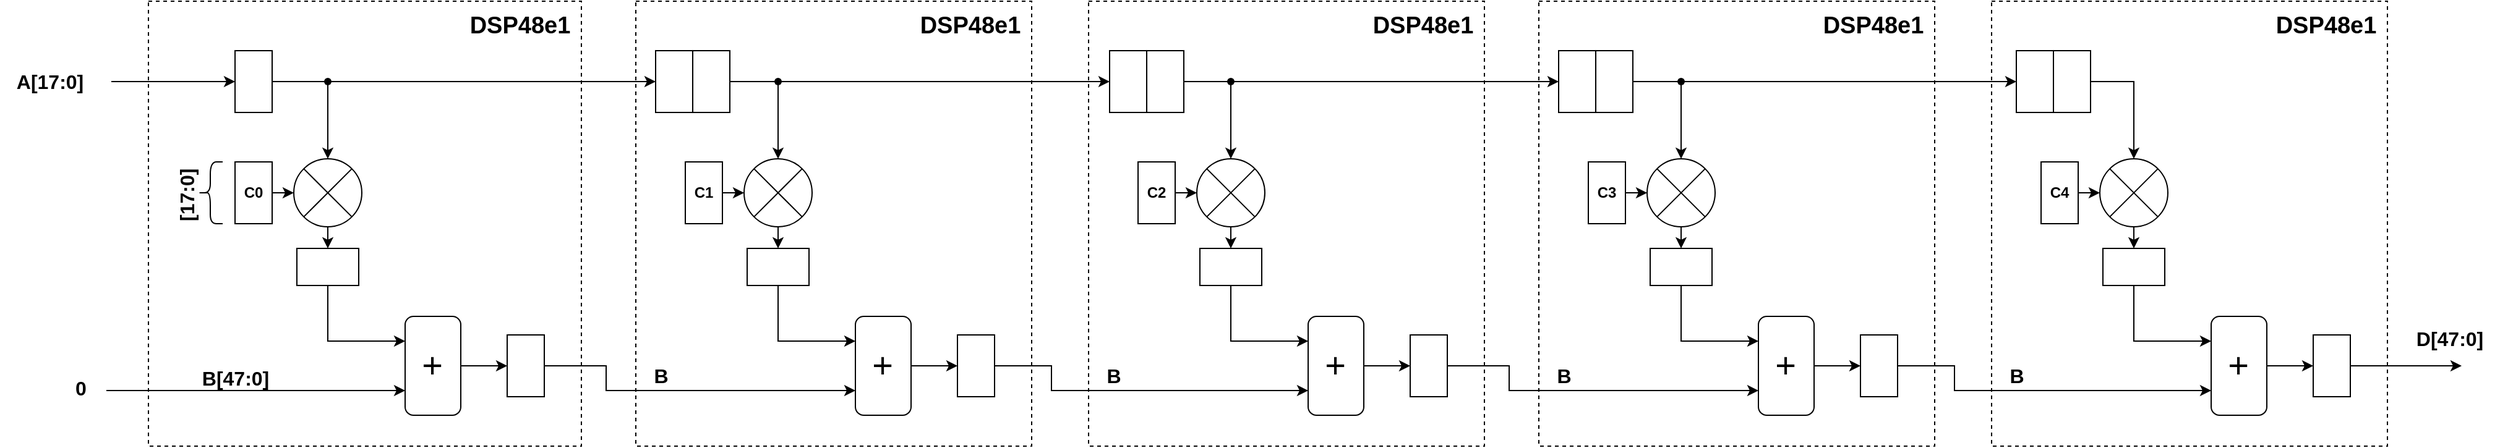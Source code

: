 <mxfile version="21.2.8" type="device" pages="4">
  <diagram name="Systolic FIR" id="nBHrxIWaTGa4mIPTrD2Z">
    <mxGraphModel dx="1607" dy="559" grid="1" gridSize="10" guides="1" tooltips="1" connect="1" arrows="1" fold="1" page="1" pageScale="1" pageWidth="827" pageHeight="1169" math="0" shadow="0">
      <root>
        <mxCell id="0" />
        <mxCell id="1" parent="0" />
        <mxCell id="JmAIR4OpFydR7K1g31q8-10" value="" style="rounded=0;whiteSpace=wrap;html=1;dashed=1;" parent="1" vertex="1">
          <mxGeometry x="50" y="280" width="350" height="360" as="geometry" />
        </mxCell>
        <mxCell id="JmAIR4OpFydR7K1g31q8-4" value="" style="rounded=0;whiteSpace=wrap;html=1;" parent="1" vertex="1">
          <mxGeometry x="120" y="320" width="30" height="50" as="geometry" />
        </mxCell>
        <mxCell id="JmAIR4OpFydR7K1g31q8-5" value="C0" style="rounded=0;whiteSpace=wrap;html=1;fontStyle=1" parent="1" vertex="1">
          <mxGeometry x="120" y="410" width="30" height="50" as="geometry" />
        </mxCell>
        <mxCell id="JmAIR4OpFydR7K1g31q8-6" value="" style="rounded=0;whiteSpace=wrap;html=1;rotation=90;" parent="1" vertex="1">
          <mxGeometry x="180" y="470" width="30" height="50" as="geometry" />
        </mxCell>
        <mxCell id="JmAIR4OpFydR7K1g31q8-7" value="" style="ellipse;whiteSpace=wrap;html=1;aspect=fixed;" parent="1" vertex="1">
          <mxGeometry x="167.5" y="407.5" width="55" height="55" as="geometry" />
        </mxCell>
        <mxCell id="JmAIR4OpFydR7K1g31q8-8" value="" style="endArrow=none;html=1;rounded=0;exitX=0;exitY=1;exitDx=0;exitDy=0;entryX=1;entryY=0;entryDx=0;entryDy=0;" parent="1" source="JmAIR4OpFydR7K1g31q8-7" target="JmAIR4OpFydR7K1g31q8-7" edge="1">
          <mxGeometry width="50" height="50" relative="1" as="geometry">
            <mxPoint x="390" y="360" as="sourcePoint" />
            <mxPoint x="440" y="310" as="targetPoint" />
          </mxGeometry>
        </mxCell>
        <mxCell id="JmAIR4OpFydR7K1g31q8-9" value="" style="endArrow=none;html=1;rounded=0;exitX=0;exitY=0;exitDx=0;exitDy=0;entryX=1;entryY=1;entryDx=0;entryDy=0;" parent="1" source="JmAIR4OpFydR7K1g31q8-7" target="JmAIR4OpFydR7K1g31q8-7" edge="1">
          <mxGeometry width="50" height="50" relative="1" as="geometry">
            <mxPoint x="390" y="360" as="sourcePoint" />
            <mxPoint x="440" y="310" as="targetPoint" />
          </mxGeometry>
        </mxCell>
        <mxCell id="JmAIR4OpFydR7K1g31q8-11" value="" style="rounded=0;whiteSpace=wrap;html=1;" parent="1" vertex="1">
          <mxGeometry x="340" y="550" width="30" height="50" as="geometry" />
        </mxCell>
        <mxCell id="JmAIR4OpFydR7K1g31q8-15" value="&lt;span&gt;&lt;font style=&quot;font-size: 29px;&quot;&gt;+&lt;/font&gt;&lt;/span&gt;" style="rounded=1;whiteSpace=wrap;html=1;rotation=90;fontStyle=0" parent="1" vertex="1">
          <mxGeometry x="240" y="552.5" width="80" height="45" as="geometry" />
        </mxCell>
        <mxCell id="JmAIR4OpFydR7K1g31q8-16" value="" style="endArrow=classic;html=1;rounded=0;entryX=0;entryY=0.5;entryDx=0;entryDy=0;" parent="1" target="JmAIR4OpFydR7K1g31q8-4" edge="1">
          <mxGeometry width="50" height="50" relative="1" as="geometry">
            <mxPoint x="20" y="345" as="sourcePoint" />
            <mxPoint x="440" y="300" as="targetPoint" />
          </mxGeometry>
        </mxCell>
        <mxCell id="JmAIR4OpFydR7K1g31q8-18" value="" style="endArrow=classic;html=1;rounded=0;exitX=1;exitY=0.5;exitDx=0;exitDy=0;entryX=0;entryY=0.5;entryDx=0;entryDy=0;" parent="1" source="JmAIR4OpFydR7K1g31q8-5" target="JmAIR4OpFydR7K1g31q8-7" edge="1">
          <mxGeometry width="50" height="50" relative="1" as="geometry">
            <mxPoint x="390" y="350" as="sourcePoint" />
            <mxPoint x="440" y="300" as="targetPoint" />
          </mxGeometry>
        </mxCell>
        <mxCell id="JmAIR4OpFydR7K1g31q8-19" value="" style="endArrow=classic;html=1;rounded=0;exitX=1;exitY=0.5;exitDx=0;exitDy=0;entryX=0.25;entryY=1;entryDx=0;entryDy=0;" parent="1" source="JmAIR4OpFydR7K1g31q8-6" target="JmAIR4OpFydR7K1g31q8-15" edge="1">
          <mxGeometry width="50" height="50" relative="1" as="geometry">
            <mxPoint x="390" y="350" as="sourcePoint" />
            <mxPoint x="440" y="300" as="targetPoint" />
            <Array as="points">
              <mxPoint x="195" y="555" />
            </Array>
          </mxGeometry>
        </mxCell>
        <mxCell id="JmAIR4OpFydR7K1g31q8-20" value="" style="endArrow=classic;html=1;rounded=0;entryX=0.75;entryY=1;entryDx=0;entryDy=0;exitX=1.2;exitY=0.567;exitDx=0;exitDy=0;exitPerimeter=0;" parent="1" source="JmAIR4OpFydR7K1g31q8-21" target="JmAIR4OpFydR7K1g31q8-15" edge="1">
          <mxGeometry width="50" height="50" relative="1" as="geometry">
            <mxPoint x="50" y="595" as="sourcePoint" />
            <mxPoint x="440" y="300" as="targetPoint" />
          </mxGeometry>
        </mxCell>
        <mxCell id="JmAIR4OpFydR7K1g31q8-21" value="&lt;font style=&quot;font-size: 16px;&quot;&gt;0&lt;/font&gt;" style="text;html=1;align=center;verticalAlign=middle;resizable=0;points=[];autosize=1;strokeColor=none;fillColor=none;fontStyle=1" parent="1" vertex="1">
          <mxGeometry x="-20" y="578" width="30" height="30" as="geometry" />
        </mxCell>
        <mxCell id="JmAIR4OpFydR7K1g31q8-22" value="" style="endArrow=classic;html=1;rounded=0;exitX=0.5;exitY=0;exitDx=0;exitDy=0;entryX=0;entryY=0.5;entryDx=0;entryDy=0;" parent="1" source="JmAIR4OpFydR7K1g31q8-15" target="JmAIR4OpFydR7K1g31q8-11" edge="1">
          <mxGeometry width="50" height="50" relative="1" as="geometry">
            <mxPoint x="390" y="350" as="sourcePoint" />
            <mxPoint x="440" y="300" as="targetPoint" />
          </mxGeometry>
        </mxCell>
        <mxCell id="JmAIR4OpFydR7K1g31q8-23" value="" style="endArrow=classic;html=1;rounded=0;exitX=0.5;exitY=1;exitDx=0;exitDy=0;entryX=0;entryY=0.5;entryDx=0;entryDy=0;" parent="1" source="JmAIR4OpFydR7K1g31q8-7" target="JmAIR4OpFydR7K1g31q8-6" edge="1">
          <mxGeometry width="50" height="50" relative="1" as="geometry">
            <mxPoint x="390" y="350" as="sourcePoint" />
            <mxPoint x="440" y="300" as="targetPoint" />
          </mxGeometry>
        </mxCell>
        <mxCell id="JmAIR4OpFydR7K1g31q8-26" value="" style="rounded=0;whiteSpace=wrap;html=1;dashed=1;" parent="1" vertex="1">
          <mxGeometry x="444" y="280" width="320" height="360" as="geometry" />
        </mxCell>
        <mxCell id="JmAIR4OpFydR7K1g31q8-27" value="" style="rounded=0;whiteSpace=wrap;html=1;" parent="1" vertex="1">
          <mxGeometry x="460" y="320" width="30" height="50" as="geometry" />
        </mxCell>
        <mxCell id="JmAIR4OpFydR7K1g31q8-28" value="C1" style="rounded=0;whiteSpace=wrap;html=1;fontStyle=1" parent="1" vertex="1">
          <mxGeometry x="484" y="410" width="30" height="50" as="geometry" />
        </mxCell>
        <mxCell id="JmAIR4OpFydR7K1g31q8-29" value="" style="rounded=0;whiteSpace=wrap;html=1;rotation=90;" parent="1" vertex="1">
          <mxGeometry x="544" y="470" width="30" height="50" as="geometry" />
        </mxCell>
        <mxCell id="JmAIR4OpFydR7K1g31q8-30" value="" style="ellipse;whiteSpace=wrap;html=1;aspect=fixed;" parent="1" vertex="1">
          <mxGeometry x="531.5" y="407.5" width="55" height="55" as="geometry" />
        </mxCell>
        <mxCell id="JmAIR4OpFydR7K1g31q8-31" value="" style="endArrow=none;html=1;rounded=0;exitX=0;exitY=1;exitDx=0;exitDy=0;entryX=1;entryY=0;entryDx=0;entryDy=0;" parent="1" source="JmAIR4OpFydR7K1g31q8-30" target="JmAIR4OpFydR7K1g31q8-30" edge="1">
          <mxGeometry width="50" height="50" relative="1" as="geometry">
            <mxPoint x="754" y="360" as="sourcePoint" />
            <mxPoint x="804" y="310" as="targetPoint" />
          </mxGeometry>
        </mxCell>
        <mxCell id="JmAIR4OpFydR7K1g31q8-32" value="" style="endArrow=none;html=1;rounded=0;exitX=0;exitY=0;exitDx=0;exitDy=0;entryX=1;entryY=1;entryDx=0;entryDy=0;" parent="1" source="JmAIR4OpFydR7K1g31q8-30" target="JmAIR4OpFydR7K1g31q8-30" edge="1">
          <mxGeometry width="50" height="50" relative="1" as="geometry">
            <mxPoint x="754" y="360" as="sourcePoint" />
            <mxPoint x="804" y="310" as="targetPoint" />
          </mxGeometry>
        </mxCell>
        <mxCell id="JmAIR4OpFydR7K1g31q8-33" value="" style="rounded=0;whiteSpace=wrap;html=1;" parent="1" vertex="1">
          <mxGeometry x="704" y="550" width="30" height="50" as="geometry" />
        </mxCell>
        <mxCell id="JmAIR4OpFydR7K1g31q8-34" value="&lt;span&gt;&lt;font style=&quot;font-size: 29px;&quot;&gt;+&lt;/font&gt;&lt;/span&gt;" style="rounded=1;whiteSpace=wrap;html=1;rotation=90;fontStyle=0" parent="1" vertex="1">
          <mxGeometry x="604" y="552.5" width="80" height="45" as="geometry" />
        </mxCell>
        <mxCell id="JmAIR4OpFydR7K1g31q8-35" value="" style="endArrow=classic;html=1;rounded=0;entryX=0;entryY=0.5;entryDx=0;entryDy=0;" parent="1" source="JmAIR4OpFydR7K1g31q8-45" target="JmAIR4OpFydR7K1g31q8-27" edge="1">
          <mxGeometry width="50" height="50" relative="1" as="geometry">
            <mxPoint x="195" y="345" as="sourcePoint" />
            <mxPoint x="804" y="300" as="targetPoint" />
          </mxGeometry>
        </mxCell>
        <mxCell id="JmAIR4OpFydR7K1g31q8-36" value="" style="endArrow=classic;html=1;rounded=0;exitX=1;exitY=0.5;exitDx=0;exitDy=0;entryX=0;entryY=0.5;entryDx=0;entryDy=0;" parent="1" source="JmAIR4OpFydR7K1g31q8-28" target="JmAIR4OpFydR7K1g31q8-30" edge="1">
          <mxGeometry width="50" height="50" relative="1" as="geometry">
            <mxPoint x="754" y="350" as="sourcePoint" />
            <mxPoint x="804" y="300" as="targetPoint" />
          </mxGeometry>
        </mxCell>
        <mxCell id="JmAIR4OpFydR7K1g31q8-37" value="" style="endArrow=classic;html=1;rounded=0;exitX=1;exitY=0.5;exitDx=0;exitDy=0;entryX=0.25;entryY=1;entryDx=0;entryDy=0;" parent="1" source="JmAIR4OpFydR7K1g31q8-29" target="JmAIR4OpFydR7K1g31q8-34" edge="1">
          <mxGeometry width="50" height="50" relative="1" as="geometry">
            <mxPoint x="754" y="350" as="sourcePoint" />
            <mxPoint x="804" y="300" as="targetPoint" />
            <Array as="points">
              <mxPoint x="559" y="555" />
            </Array>
          </mxGeometry>
        </mxCell>
        <mxCell id="JmAIR4OpFydR7K1g31q8-38" value="" style="endArrow=classic;html=1;rounded=0;entryX=0.75;entryY=1;entryDx=0;entryDy=0;exitX=1;exitY=0.5;exitDx=0;exitDy=0;" parent="1" source="JmAIR4OpFydR7K1g31q8-11" target="JmAIR4OpFydR7K1g31q8-34" edge="1">
          <mxGeometry width="50" height="50" relative="1" as="geometry">
            <mxPoint x="414" y="595" as="sourcePoint" />
            <mxPoint x="804" y="300" as="targetPoint" />
            <Array as="points">
              <mxPoint x="420" y="575" />
              <mxPoint x="420" y="595" />
            </Array>
          </mxGeometry>
        </mxCell>
        <mxCell id="JmAIR4OpFydR7K1g31q8-40" value="" style="endArrow=classic;html=1;rounded=0;exitX=0.5;exitY=0;exitDx=0;exitDy=0;entryX=0;entryY=0.5;entryDx=0;entryDy=0;" parent="1" source="JmAIR4OpFydR7K1g31q8-34" target="JmAIR4OpFydR7K1g31q8-33" edge="1">
          <mxGeometry width="50" height="50" relative="1" as="geometry">
            <mxPoint x="754" y="350" as="sourcePoint" />
            <mxPoint x="804" y="300" as="targetPoint" />
          </mxGeometry>
        </mxCell>
        <mxCell id="JmAIR4OpFydR7K1g31q8-41" value="" style="endArrow=classic;html=1;rounded=0;exitX=0.5;exitY=1;exitDx=0;exitDy=0;entryX=0;entryY=0.5;entryDx=0;entryDy=0;" parent="1" source="JmAIR4OpFydR7K1g31q8-30" target="JmAIR4OpFydR7K1g31q8-29" edge="1">
          <mxGeometry width="50" height="50" relative="1" as="geometry">
            <mxPoint x="754" y="350" as="sourcePoint" />
            <mxPoint x="804" y="300" as="targetPoint" />
          </mxGeometry>
        </mxCell>
        <mxCell id="JmAIR4OpFydR7K1g31q8-46" value="" style="endArrow=classic;html=1;rounded=0;entryDx=0;entryDy=0;" parent="1" target="JmAIR4OpFydR7K1g31q8-45" edge="1">
          <mxGeometry width="50" height="50" relative="1" as="geometry">
            <mxPoint x="195" y="345" as="sourcePoint" />
            <mxPoint x="484" y="345" as="targetPoint" />
          </mxGeometry>
        </mxCell>
        <mxCell id="JmAIR4OpFydR7K1g31q8-45" value="" style="shape=waypoint;sketch=0;fillStyle=solid;size=6;pointerEvents=1;points=[];fillColor=none;resizable=0;rotatable=0;perimeter=centerPerimeter;snapToPoint=1;" parent="1" vertex="1">
          <mxGeometry x="185" y="335" width="20" height="20" as="geometry" />
        </mxCell>
        <mxCell id="JmAIR4OpFydR7K1g31q8-47" value="" style="endArrow=classic;html=1;rounded=0;exitX=0.5;exitY=0.25;exitDx=0;exitDy=0;exitPerimeter=0;entryX=0.5;entryY=0;entryDx=0;entryDy=0;" parent="1" source="JmAIR4OpFydR7K1g31q8-45" target="JmAIR4OpFydR7K1g31q8-7" edge="1">
          <mxGeometry width="50" height="50" relative="1" as="geometry">
            <mxPoint x="390" y="350" as="sourcePoint" />
            <mxPoint x="440" y="300" as="targetPoint" />
          </mxGeometry>
        </mxCell>
        <mxCell id="JmAIR4OpFydR7K1g31q8-48" value="" style="endArrow=none;html=1;rounded=0;exitX=1;exitY=0.5;exitDx=0;exitDy=0;" parent="1" source="JmAIR4OpFydR7K1g31q8-4" edge="1">
          <mxGeometry width="50" height="50" relative="1" as="geometry">
            <mxPoint x="390" y="350" as="sourcePoint" />
            <mxPoint x="200" y="345" as="targetPoint" />
          </mxGeometry>
        </mxCell>
        <mxCell id="JmAIR4OpFydR7K1g31q8-49" value="" style="rounded=0;whiteSpace=wrap;html=1;dashed=1;" parent="1" vertex="1">
          <mxGeometry x="810" y="280" width="320" height="360" as="geometry" />
        </mxCell>
        <mxCell id="JmAIR4OpFydR7K1g31q8-51" value="C2" style="rounded=0;whiteSpace=wrap;html=1;fontStyle=1" parent="1" vertex="1">
          <mxGeometry x="850" y="410" width="30" height="50" as="geometry" />
        </mxCell>
        <mxCell id="JmAIR4OpFydR7K1g31q8-52" value="" style="rounded=0;whiteSpace=wrap;html=1;rotation=90;" parent="1" vertex="1">
          <mxGeometry x="910" y="470" width="30" height="50" as="geometry" />
        </mxCell>
        <mxCell id="JmAIR4OpFydR7K1g31q8-53" value="" style="ellipse;whiteSpace=wrap;html=1;aspect=fixed;" parent="1" vertex="1">
          <mxGeometry x="897.5" y="407.5" width="55" height="55" as="geometry" />
        </mxCell>
        <mxCell id="JmAIR4OpFydR7K1g31q8-54" value="" style="endArrow=none;html=1;rounded=0;exitX=0;exitY=1;exitDx=0;exitDy=0;entryX=1;entryY=0;entryDx=0;entryDy=0;" parent="1" source="JmAIR4OpFydR7K1g31q8-53" target="JmAIR4OpFydR7K1g31q8-53" edge="1">
          <mxGeometry width="50" height="50" relative="1" as="geometry">
            <mxPoint x="1120" y="360" as="sourcePoint" />
            <mxPoint x="1170" y="310" as="targetPoint" />
          </mxGeometry>
        </mxCell>
        <mxCell id="JmAIR4OpFydR7K1g31q8-55" value="" style="endArrow=none;html=1;rounded=0;exitX=0;exitY=0;exitDx=0;exitDy=0;entryX=1;entryY=1;entryDx=0;entryDy=0;" parent="1" source="JmAIR4OpFydR7K1g31q8-53" target="JmAIR4OpFydR7K1g31q8-53" edge="1">
          <mxGeometry width="50" height="50" relative="1" as="geometry">
            <mxPoint x="1120" y="360" as="sourcePoint" />
            <mxPoint x="1170" y="310" as="targetPoint" />
          </mxGeometry>
        </mxCell>
        <mxCell id="JmAIR4OpFydR7K1g31q8-56" value="" style="rounded=0;whiteSpace=wrap;html=1;" parent="1" vertex="1">
          <mxGeometry x="1070" y="550" width="30" height="50" as="geometry" />
        </mxCell>
        <mxCell id="JmAIR4OpFydR7K1g31q8-57" value="&lt;span&gt;&lt;font style=&quot;font-size: 29px;&quot;&gt;+&lt;/font&gt;&lt;/span&gt;" style="rounded=1;whiteSpace=wrap;html=1;rotation=90;fontStyle=0" parent="1" vertex="1">
          <mxGeometry x="970" y="552.5" width="80" height="45" as="geometry" />
        </mxCell>
        <mxCell id="JmAIR4OpFydR7K1g31q8-58" value="" style="endArrow=classic;html=1;rounded=0;exitX=0.35;exitY=0.5;exitDx=0;exitDy=0;exitPerimeter=0;" parent="1" source="JmAIR4OpFydR7K1g31q8-50" edge="1">
          <mxGeometry width="50" height="50" relative="1" as="geometry">
            <mxPoint x="780" y="345" as="sourcePoint" />
            <mxPoint x="830" y="345" as="targetPoint" />
          </mxGeometry>
        </mxCell>
        <mxCell id="JmAIR4OpFydR7K1g31q8-59" value="" style="endArrow=classic;html=1;rounded=0;exitX=1;exitY=0.5;exitDx=0;exitDy=0;entryX=0;entryY=0.5;entryDx=0;entryDy=0;" parent="1" source="JmAIR4OpFydR7K1g31q8-51" target="JmAIR4OpFydR7K1g31q8-53" edge="1">
          <mxGeometry width="50" height="50" relative="1" as="geometry">
            <mxPoint x="1120" y="350" as="sourcePoint" />
            <mxPoint x="1170" y="300" as="targetPoint" />
          </mxGeometry>
        </mxCell>
        <mxCell id="JmAIR4OpFydR7K1g31q8-60" value="" style="endArrow=classic;html=1;rounded=0;exitX=1;exitY=0.5;exitDx=0;exitDy=0;entryX=0.25;entryY=1;entryDx=0;entryDy=0;" parent="1" source="JmAIR4OpFydR7K1g31q8-52" target="JmAIR4OpFydR7K1g31q8-57" edge="1">
          <mxGeometry width="50" height="50" relative="1" as="geometry">
            <mxPoint x="1120" y="350" as="sourcePoint" />
            <mxPoint x="1170" y="300" as="targetPoint" />
            <Array as="points">
              <mxPoint x="925" y="555" />
            </Array>
          </mxGeometry>
        </mxCell>
        <mxCell id="JmAIR4OpFydR7K1g31q8-61" value="" style="endArrow=classic;html=1;rounded=0;entryX=0.75;entryY=1;entryDx=0;entryDy=0;exitX=1;exitY=0.5;exitDx=0;exitDy=0;" parent="1" source="JmAIR4OpFydR7K1g31q8-33" target="JmAIR4OpFydR7K1g31q8-57" edge="1">
          <mxGeometry width="50" height="50" relative="1" as="geometry">
            <mxPoint x="780" y="595" as="sourcePoint" />
            <mxPoint x="1170" y="300" as="targetPoint" />
            <Array as="points">
              <mxPoint x="780" y="575" />
              <mxPoint x="780" y="595" />
            </Array>
          </mxGeometry>
        </mxCell>
        <mxCell id="JmAIR4OpFydR7K1g31q8-63" value="" style="endArrow=classic;html=1;rounded=0;exitX=0.5;exitY=0;exitDx=0;exitDy=0;entryX=0;entryY=0.5;entryDx=0;entryDy=0;" parent="1" source="JmAIR4OpFydR7K1g31q8-57" target="JmAIR4OpFydR7K1g31q8-56" edge="1">
          <mxGeometry width="50" height="50" relative="1" as="geometry">
            <mxPoint x="1120" y="350" as="sourcePoint" />
            <mxPoint x="1170" y="300" as="targetPoint" />
          </mxGeometry>
        </mxCell>
        <mxCell id="JmAIR4OpFydR7K1g31q8-64" value="" style="endArrow=classic;html=1;rounded=0;exitX=0.5;exitY=1;exitDx=0;exitDy=0;entryX=0;entryY=0.5;entryDx=0;entryDy=0;" parent="1" source="JmAIR4OpFydR7K1g31q8-53" target="JmAIR4OpFydR7K1g31q8-52" edge="1">
          <mxGeometry width="50" height="50" relative="1" as="geometry">
            <mxPoint x="1120" y="350" as="sourcePoint" />
            <mxPoint x="1170" y="300" as="targetPoint" />
          </mxGeometry>
        </mxCell>
        <mxCell id="JmAIR4OpFydR7K1g31q8-65" value="" style="rounded=0;whiteSpace=wrap;html=1;dashed=1;" parent="1" vertex="1">
          <mxGeometry x="1174" y="280" width="320" height="360" as="geometry" />
        </mxCell>
        <mxCell id="JmAIR4OpFydR7K1g31q8-66" value="" style="rounded=0;whiteSpace=wrap;html=1;" parent="1" vertex="1">
          <mxGeometry x="1190" y="320" width="30" height="50" as="geometry" />
        </mxCell>
        <mxCell id="JmAIR4OpFydR7K1g31q8-67" value="C3" style="rounded=0;whiteSpace=wrap;html=1;fontStyle=1" parent="1" vertex="1">
          <mxGeometry x="1214" y="410" width="30" height="50" as="geometry" />
        </mxCell>
        <mxCell id="JmAIR4OpFydR7K1g31q8-68" value="" style="rounded=0;whiteSpace=wrap;html=1;rotation=90;" parent="1" vertex="1">
          <mxGeometry x="1274" y="470" width="30" height="50" as="geometry" />
        </mxCell>
        <mxCell id="JmAIR4OpFydR7K1g31q8-69" value="" style="ellipse;whiteSpace=wrap;html=1;aspect=fixed;" parent="1" vertex="1">
          <mxGeometry x="1261.5" y="407.5" width="55" height="55" as="geometry" />
        </mxCell>
        <mxCell id="JmAIR4OpFydR7K1g31q8-70" value="" style="endArrow=none;html=1;rounded=0;exitX=0;exitY=1;exitDx=0;exitDy=0;entryX=1;entryY=0;entryDx=0;entryDy=0;" parent="1" source="JmAIR4OpFydR7K1g31q8-69" target="JmAIR4OpFydR7K1g31q8-69" edge="1">
          <mxGeometry width="50" height="50" relative="1" as="geometry">
            <mxPoint x="1484" y="360" as="sourcePoint" />
            <mxPoint x="1534" y="310" as="targetPoint" />
          </mxGeometry>
        </mxCell>
        <mxCell id="JmAIR4OpFydR7K1g31q8-71" value="" style="endArrow=none;html=1;rounded=0;exitX=0;exitY=0;exitDx=0;exitDy=0;entryX=1;entryY=1;entryDx=0;entryDy=0;" parent="1" source="JmAIR4OpFydR7K1g31q8-69" target="JmAIR4OpFydR7K1g31q8-69" edge="1">
          <mxGeometry width="50" height="50" relative="1" as="geometry">
            <mxPoint x="1484" y="360" as="sourcePoint" />
            <mxPoint x="1534" y="310" as="targetPoint" />
          </mxGeometry>
        </mxCell>
        <mxCell id="JmAIR4OpFydR7K1g31q8-72" value="" style="rounded=0;whiteSpace=wrap;html=1;" parent="1" vertex="1">
          <mxGeometry x="1434" y="550" width="30" height="50" as="geometry" />
        </mxCell>
        <mxCell id="JmAIR4OpFydR7K1g31q8-73" value="&lt;span&gt;&lt;font style=&quot;font-size: 29px;&quot;&gt;+&lt;/font&gt;&lt;/span&gt;" style="rounded=1;whiteSpace=wrap;html=1;rotation=90;fontStyle=0" parent="1" vertex="1">
          <mxGeometry x="1334" y="552.5" width="80" height="45" as="geometry" />
        </mxCell>
        <mxCell id="JmAIR4OpFydR7K1g31q8-74" value="" style="endArrow=classic;html=1;rounded=0;" parent="1" source="JmAIR4OpFydR7K1g31q8-82" edge="1">
          <mxGeometry width="50" height="50" relative="1" as="geometry">
            <mxPoint x="925" y="345" as="sourcePoint" />
            <mxPoint x="1190" y="345" as="targetPoint" />
          </mxGeometry>
        </mxCell>
        <mxCell id="JmAIR4OpFydR7K1g31q8-75" value="" style="endArrow=classic;html=1;rounded=0;exitX=1;exitY=0.5;exitDx=0;exitDy=0;entryX=0;entryY=0.5;entryDx=0;entryDy=0;" parent="1" source="JmAIR4OpFydR7K1g31q8-67" target="JmAIR4OpFydR7K1g31q8-69" edge="1">
          <mxGeometry width="50" height="50" relative="1" as="geometry">
            <mxPoint x="1484" y="350" as="sourcePoint" />
            <mxPoint x="1534" y="300" as="targetPoint" />
          </mxGeometry>
        </mxCell>
        <mxCell id="JmAIR4OpFydR7K1g31q8-76" value="" style="endArrow=classic;html=1;rounded=0;exitX=1;exitY=0.5;exitDx=0;exitDy=0;entryX=0.25;entryY=1;entryDx=0;entryDy=0;" parent="1" source="JmAIR4OpFydR7K1g31q8-68" target="JmAIR4OpFydR7K1g31q8-73" edge="1">
          <mxGeometry width="50" height="50" relative="1" as="geometry">
            <mxPoint x="1484" y="350" as="sourcePoint" />
            <mxPoint x="1534" y="300" as="targetPoint" />
            <Array as="points">
              <mxPoint x="1289" y="555" />
            </Array>
          </mxGeometry>
        </mxCell>
        <mxCell id="JmAIR4OpFydR7K1g31q8-77" value="" style="endArrow=classic;html=1;rounded=0;entryX=0.75;entryY=1;entryDx=0;entryDy=0;exitX=1;exitY=0.5;exitDx=0;exitDy=0;" parent="1" source="JmAIR4OpFydR7K1g31q8-56" target="JmAIR4OpFydR7K1g31q8-73" edge="1">
          <mxGeometry width="50" height="50" relative="1" as="geometry">
            <mxPoint x="1144" y="595" as="sourcePoint" />
            <mxPoint x="1534" y="300" as="targetPoint" />
            <Array as="points">
              <mxPoint x="1150" y="575" />
              <mxPoint x="1150" y="595" />
            </Array>
          </mxGeometry>
        </mxCell>
        <mxCell id="JmAIR4OpFydR7K1g31q8-78" value="" style="endArrow=classic;html=1;rounded=0;exitX=0.5;exitY=0;exitDx=0;exitDy=0;entryX=0;entryY=0.5;entryDx=0;entryDy=0;" parent="1" source="JmAIR4OpFydR7K1g31q8-73" target="JmAIR4OpFydR7K1g31q8-72" edge="1">
          <mxGeometry width="50" height="50" relative="1" as="geometry">
            <mxPoint x="1484" y="350" as="sourcePoint" />
            <mxPoint x="1534" y="300" as="targetPoint" />
          </mxGeometry>
        </mxCell>
        <mxCell id="JmAIR4OpFydR7K1g31q8-79" value="" style="endArrow=classic;html=1;rounded=0;exitX=0.5;exitY=1;exitDx=0;exitDy=0;entryX=0;entryY=0.5;entryDx=0;entryDy=0;" parent="1" source="JmAIR4OpFydR7K1g31q8-69" target="JmAIR4OpFydR7K1g31q8-68" edge="1">
          <mxGeometry width="50" height="50" relative="1" as="geometry">
            <mxPoint x="1484" y="350" as="sourcePoint" />
            <mxPoint x="1534" y="300" as="targetPoint" />
          </mxGeometry>
        </mxCell>
        <mxCell id="JmAIR4OpFydR7K1g31q8-81" value="" style="endArrow=classic;html=1;rounded=0;entryDx=0;entryDy=0;" parent="1" target="JmAIR4OpFydR7K1g31q8-82" edge="1">
          <mxGeometry width="50" height="50" relative="1" as="geometry">
            <mxPoint x="925" y="345" as="sourcePoint" />
            <mxPoint x="1214" y="345" as="targetPoint" />
          </mxGeometry>
        </mxCell>
        <mxCell id="JmAIR4OpFydR7K1g31q8-82" value="" style="shape=waypoint;sketch=0;fillStyle=solid;size=6;pointerEvents=1;points=[];fillColor=none;resizable=0;rotatable=0;perimeter=centerPerimeter;snapToPoint=1;" parent="1" vertex="1">
          <mxGeometry x="915" y="335" width="20" height="20" as="geometry" />
        </mxCell>
        <mxCell id="JmAIR4OpFydR7K1g31q8-83" value="" style="endArrow=classic;html=1;rounded=0;exitX=0.5;exitY=0.25;exitDx=0;exitDy=0;exitPerimeter=0;entryX=0.5;entryY=0;entryDx=0;entryDy=0;" parent="1" source="JmAIR4OpFydR7K1g31q8-82" target="JmAIR4OpFydR7K1g31q8-53" edge="1">
          <mxGeometry width="50" height="50" relative="1" as="geometry">
            <mxPoint x="1120" y="350" as="sourcePoint" />
            <mxPoint x="1170" y="300" as="targetPoint" />
          </mxGeometry>
        </mxCell>
        <mxCell id="JmAIR4OpFydR7K1g31q8-84" value="" style="endArrow=none;html=1;rounded=0;exitX=1;exitY=0.5;exitDx=0;exitDy=0;" parent="1" source="by4jPPsHF0q0PhyXpUfG-3" edge="1">
          <mxGeometry width="50" height="50" relative="1" as="geometry">
            <mxPoint x="890" y="345" as="sourcePoint" />
            <mxPoint x="930" y="345" as="targetPoint" />
          </mxGeometry>
        </mxCell>
        <mxCell id="JmAIR4OpFydR7K1g31q8-85" value="" style="shape=waypoint;sketch=0;fillStyle=solid;size=6;pointerEvents=1;points=[];fillColor=none;resizable=0;rotatable=0;perimeter=centerPerimeter;snapToPoint=1;" parent="1" vertex="1">
          <mxGeometry x="549" y="335" width="20" height="20" as="geometry" />
        </mxCell>
        <mxCell id="JmAIR4OpFydR7K1g31q8-86" value="" style="endArrow=none;html=1;rounded=0;entryX=0.55;entryY=0.65;entryDx=0;entryDy=0;entryPerimeter=0;exitX=1;exitY=0.5;exitDx=0;exitDy=0;" parent="1" source="by4jPPsHF0q0PhyXpUfG-1" target="JmAIR4OpFydR7K1g31q8-85" edge="1">
          <mxGeometry width="50" height="50" relative="1" as="geometry">
            <mxPoint x="530" y="345" as="sourcePoint" />
            <mxPoint x="840" y="300" as="targetPoint" />
          </mxGeometry>
        </mxCell>
        <mxCell id="JmAIR4OpFydR7K1g31q8-87" value="" style="endArrow=classic;html=1;rounded=0;exitX=0.3;exitY=0.5;exitDx=0;exitDy=0;exitPerimeter=0;entryX=0.5;entryY=0;entryDx=0;entryDy=0;" parent="1" source="JmAIR4OpFydR7K1g31q8-85" target="JmAIR4OpFydR7K1g31q8-30" edge="1">
          <mxGeometry width="50" height="50" relative="1" as="geometry">
            <mxPoint x="790" y="350" as="sourcePoint" />
            <mxPoint x="840" y="300" as="targetPoint" />
          </mxGeometry>
        </mxCell>
        <mxCell id="JmAIR4OpFydR7K1g31q8-88" value="" style="rounded=0;whiteSpace=wrap;html=1;dashed=1;" parent="1" vertex="1">
          <mxGeometry x="1540" y="280" width="320" height="360" as="geometry" />
        </mxCell>
        <mxCell id="JmAIR4OpFydR7K1g31q8-89" value="" style="rounded=0;whiteSpace=wrap;html=1;" parent="1" vertex="1">
          <mxGeometry x="1560" y="320" width="30" height="50" as="geometry" />
        </mxCell>
        <mxCell id="JmAIR4OpFydR7K1g31q8-90" value="C4" style="rounded=0;whiteSpace=wrap;html=1;fontStyle=1" parent="1" vertex="1">
          <mxGeometry x="1580" y="410" width="30" height="50" as="geometry" />
        </mxCell>
        <mxCell id="JmAIR4OpFydR7K1g31q8-91" value="" style="rounded=0;whiteSpace=wrap;html=1;rotation=90;" parent="1" vertex="1">
          <mxGeometry x="1640" y="470" width="30" height="50" as="geometry" />
        </mxCell>
        <mxCell id="JmAIR4OpFydR7K1g31q8-92" value="" style="ellipse;whiteSpace=wrap;html=1;aspect=fixed;" parent="1" vertex="1">
          <mxGeometry x="1627.5" y="407.5" width="55" height="55" as="geometry" />
        </mxCell>
        <mxCell id="JmAIR4OpFydR7K1g31q8-93" value="" style="endArrow=none;html=1;rounded=0;exitX=0;exitY=1;exitDx=0;exitDy=0;entryX=1;entryY=0;entryDx=0;entryDy=0;" parent="1" source="JmAIR4OpFydR7K1g31q8-92" target="JmAIR4OpFydR7K1g31q8-92" edge="1">
          <mxGeometry width="50" height="50" relative="1" as="geometry">
            <mxPoint x="1850" y="360" as="sourcePoint" />
            <mxPoint x="1900" y="310" as="targetPoint" />
          </mxGeometry>
        </mxCell>
        <mxCell id="JmAIR4OpFydR7K1g31q8-94" value="" style="endArrow=none;html=1;rounded=0;exitX=0;exitY=0;exitDx=0;exitDy=0;entryX=1;entryY=1;entryDx=0;entryDy=0;" parent="1" source="JmAIR4OpFydR7K1g31q8-92" target="JmAIR4OpFydR7K1g31q8-92" edge="1">
          <mxGeometry width="50" height="50" relative="1" as="geometry">
            <mxPoint x="1850" y="360" as="sourcePoint" />
            <mxPoint x="1900" y="310" as="targetPoint" />
          </mxGeometry>
        </mxCell>
        <mxCell id="JmAIR4OpFydR7K1g31q8-95" value="" style="rounded=0;whiteSpace=wrap;html=1;" parent="1" vertex="1">
          <mxGeometry x="1800" y="550" width="30" height="50" as="geometry" />
        </mxCell>
        <mxCell id="JmAIR4OpFydR7K1g31q8-96" value="&lt;span&gt;&lt;font style=&quot;font-size: 29px;&quot;&gt;+&lt;/font&gt;&lt;/span&gt;" style="rounded=1;whiteSpace=wrap;html=1;rotation=90;fontStyle=0" parent="1" vertex="1">
          <mxGeometry x="1700" y="552.5" width="80" height="45" as="geometry" />
        </mxCell>
        <mxCell id="JmAIR4OpFydR7K1g31q8-97" value="" style="endArrow=classic;html=1;rounded=0;exitX=1;exitY=0.5;exitDx=0;exitDy=0;entryX=0;entryY=0.5;entryDx=0;entryDy=0;" parent="1" source="JmAIR4OpFydR7K1g31q8-90" target="JmAIR4OpFydR7K1g31q8-92" edge="1">
          <mxGeometry width="50" height="50" relative="1" as="geometry">
            <mxPoint x="1850" y="350" as="sourcePoint" />
            <mxPoint x="1900" y="300" as="targetPoint" />
          </mxGeometry>
        </mxCell>
        <mxCell id="JmAIR4OpFydR7K1g31q8-98" value="" style="endArrow=classic;html=1;rounded=0;exitX=1;exitY=0.5;exitDx=0;exitDy=0;entryX=0.25;entryY=1;entryDx=0;entryDy=0;" parent="1" source="JmAIR4OpFydR7K1g31q8-91" target="JmAIR4OpFydR7K1g31q8-96" edge="1">
          <mxGeometry width="50" height="50" relative="1" as="geometry">
            <mxPoint x="1850" y="350" as="sourcePoint" />
            <mxPoint x="1900" y="300" as="targetPoint" />
            <Array as="points">
              <mxPoint x="1655" y="555" />
            </Array>
          </mxGeometry>
        </mxCell>
        <mxCell id="JmAIR4OpFydR7K1g31q8-99" value="" style="endArrow=classic;html=1;rounded=0;exitX=0.5;exitY=0;exitDx=0;exitDy=0;entryX=0;entryY=0.5;entryDx=0;entryDy=0;" parent="1" source="JmAIR4OpFydR7K1g31q8-96" target="JmAIR4OpFydR7K1g31q8-95" edge="1">
          <mxGeometry width="50" height="50" relative="1" as="geometry">
            <mxPoint x="1850" y="350" as="sourcePoint" />
            <mxPoint x="1900" y="300" as="targetPoint" />
          </mxGeometry>
        </mxCell>
        <mxCell id="JmAIR4OpFydR7K1g31q8-100" value="" style="endArrow=classic;html=1;rounded=0;exitX=0.5;exitY=1;exitDx=0;exitDy=0;entryX=0;entryY=0.5;entryDx=0;entryDy=0;" parent="1" source="JmAIR4OpFydR7K1g31q8-92" target="JmAIR4OpFydR7K1g31q8-91" edge="1">
          <mxGeometry width="50" height="50" relative="1" as="geometry">
            <mxPoint x="1850" y="350" as="sourcePoint" />
            <mxPoint x="1900" y="300" as="targetPoint" />
          </mxGeometry>
        </mxCell>
        <mxCell id="JmAIR4OpFydR7K1g31q8-101" value="" style="endArrow=classic;html=1;rounded=0;entryX=0.5;entryY=0;entryDx=0;entryDy=0;exitX=1;exitY=0.5;exitDx=0;exitDy=0;" parent="1" source="by4jPPsHF0q0PhyXpUfG-6" target="JmAIR4OpFydR7K1g31q8-92" edge="1">
          <mxGeometry width="50" height="50" relative="1" as="geometry">
            <mxPoint x="1630" y="345" as="sourcePoint" />
            <mxPoint x="1900" y="300" as="targetPoint" />
            <Array as="points">
              <mxPoint x="1655" y="345" />
            </Array>
          </mxGeometry>
        </mxCell>
        <mxCell id="JmAIR4OpFydR7K1g31q8-102" value="" style="shape=waypoint;sketch=0;fillStyle=solid;size=6;pointerEvents=1;points=[];fillColor=none;resizable=0;rotatable=0;perimeter=centerPerimeter;snapToPoint=1;" parent="1" vertex="1">
          <mxGeometry x="1279" y="335" width="20" height="20" as="geometry" />
        </mxCell>
        <mxCell id="JmAIR4OpFydR7K1g31q8-103" value="" style="endArrow=none;html=1;rounded=0;entryX=0.55;entryY=0.5;entryDx=0;entryDy=0;entryPerimeter=0;" parent="1" target="JmAIR4OpFydR7K1g31q8-102" edge="1">
          <mxGeometry width="50" height="50" relative="1" as="geometry">
            <mxPoint x="1250" y="345" as="sourcePoint" />
            <mxPoint x="1440" y="300" as="targetPoint" />
          </mxGeometry>
        </mxCell>
        <mxCell id="JmAIR4OpFydR7K1g31q8-104" value="" style="endArrow=classic;html=1;rounded=0;exitX=0.95;exitY=0.6;exitDx=0;exitDy=0;exitPerimeter=0;entryX=0.5;entryY=0;entryDx=0;entryDy=0;" parent="1" source="JmAIR4OpFydR7K1g31q8-102" target="JmAIR4OpFydR7K1g31q8-69" edge="1">
          <mxGeometry width="50" height="50" relative="1" as="geometry">
            <mxPoint x="1390" y="350" as="sourcePoint" />
            <mxPoint x="1440" y="300" as="targetPoint" />
          </mxGeometry>
        </mxCell>
        <mxCell id="JmAIR4OpFydR7K1g31q8-105" value="" style="endArrow=classic;html=1;rounded=0;exitX=0.4;exitY=0.55;exitDx=0;exitDy=0;exitPerimeter=0;" parent="1" source="JmAIR4OpFydR7K1g31q8-102" edge="1">
          <mxGeometry width="50" height="50" relative="1" as="geometry">
            <mxPoint x="1390" y="350" as="sourcePoint" />
            <mxPoint x="1560" y="345" as="targetPoint" />
          </mxGeometry>
        </mxCell>
        <mxCell id="JmAIR4OpFydR7K1g31q8-106" value="" style="endArrow=classic;html=1;rounded=0;exitX=1;exitY=0.5;exitDx=0;exitDy=0;entryX=0.75;entryY=1;entryDx=0;entryDy=0;" parent="1" source="JmAIR4OpFydR7K1g31q8-72" target="JmAIR4OpFydR7K1g31q8-96" edge="1">
          <mxGeometry width="50" height="50" relative="1" as="geometry">
            <mxPoint x="1390" y="350" as="sourcePoint" />
            <mxPoint x="1440" y="300" as="targetPoint" />
            <Array as="points">
              <mxPoint x="1510" y="575" />
              <mxPoint x="1510" y="595" />
            </Array>
          </mxGeometry>
        </mxCell>
        <mxCell id="JmAIR4OpFydR7K1g31q8-107" value="" style="endArrow=classic;html=1;rounded=0;exitX=1;exitY=0.5;exitDx=0;exitDy=0;" parent="1" source="JmAIR4OpFydR7K1g31q8-95" edge="1">
          <mxGeometry width="50" height="50" relative="1" as="geometry">
            <mxPoint x="1990" y="350" as="sourcePoint" />
            <mxPoint x="1920" y="575" as="targetPoint" />
          </mxGeometry>
        </mxCell>
        <mxCell id="JmAIR4OpFydR7K1g31q8-108" value="&lt;font style=&quot;font-size: 19px;&quot;&gt;DSP48e1&lt;/font&gt;" style="text;html=1;align=center;verticalAlign=middle;resizable=0;points=[];autosize=1;strokeColor=none;fillColor=none;fontStyle=1" parent="1" vertex="1">
          <mxGeometry x="300" y="280" width="100" height="40" as="geometry" />
        </mxCell>
        <mxCell id="JmAIR4OpFydR7K1g31q8-109" value="&lt;font style=&quot;font-size: 19px;&quot;&gt;DSP48e1&lt;/font&gt;" style="text;html=1;align=center;verticalAlign=middle;resizable=0;points=[];autosize=1;strokeColor=none;fillColor=none;fontStyle=1" parent="1" vertex="1">
          <mxGeometry x="664" y="280" width="100" height="40" as="geometry" />
        </mxCell>
        <mxCell id="JmAIR4OpFydR7K1g31q8-110" value="&lt;font style=&quot;font-size: 19px;&quot;&gt;DSP48e1&lt;/font&gt;" style="text;html=1;align=center;verticalAlign=middle;resizable=0;points=[];autosize=1;strokeColor=none;fillColor=none;fontStyle=1" parent="1" vertex="1">
          <mxGeometry x="1030" y="280" width="100" height="40" as="geometry" />
        </mxCell>
        <mxCell id="JmAIR4OpFydR7K1g31q8-111" value="&lt;font style=&quot;font-size: 19px;&quot;&gt;DSP48e1&lt;/font&gt;" style="text;html=1;align=center;verticalAlign=middle;resizable=0;points=[];autosize=1;strokeColor=none;fillColor=none;fontStyle=1" parent="1" vertex="1">
          <mxGeometry x="1394" y="280" width="100" height="40" as="geometry" />
        </mxCell>
        <mxCell id="JmAIR4OpFydR7K1g31q8-112" value="&lt;font style=&quot;font-size: 19px;&quot;&gt;DSP48e1&lt;/font&gt;" style="text;html=1;align=center;verticalAlign=middle;resizable=0;points=[];autosize=1;strokeColor=none;fillColor=none;fontStyle=1" parent="1" vertex="1">
          <mxGeometry x="1760" y="280" width="100" height="40" as="geometry" />
        </mxCell>
        <mxCell id="JmAIR4OpFydR7K1g31q8-113" value="&lt;font style=&quot;font-size: 16px;&quot;&gt;D[47:0]&lt;/font&gt;" style="text;html=1;align=center;verticalAlign=middle;resizable=0;points=[];autosize=1;strokeColor=none;fillColor=none;fontStyle=1" parent="1" vertex="1">
          <mxGeometry x="1870" y="538" width="80" height="30" as="geometry" />
        </mxCell>
        <mxCell id="JmAIR4OpFydR7K1g31q8-114" value="&lt;b&gt;&lt;font style=&quot;font-size: 16px;&quot;&gt;A[17:0]&lt;/font&gt;&lt;/b&gt;" style="text;html=1;align=center;verticalAlign=middle;resizable=0;points=[];autosize=1;strokeColor=none;fillColor=none;" parent="1" vertex="1">
          <mxGeometry x="-70" y="330" width="80" height="30" as="geometry" />
        </mxCell>
        <mxCell id="JmAIR4OpFydR7K1g31q8-115" value="&lt;b&gt;&lt;font style=&quot;font-size: 16px;&quot;&gt;B&lt;/font&gt;&lt;/b&gt;" style="text;html=1;align=center;verticalAlign=middle;resizable=0;points=[];autosize=1;strokeColor=none;fillColor=none;" parent="1" vertex="1">
          <mxGeometry x="444" y="567.5" width="40" height="30" as="geometry" />
        </mxCell>
        <mxCell id="JmAIR4OpFydR7K1g31q8-116" value="&lt;b&gt;&lt;font style=&quot;font-size: 16px;&quot;&gt;B&lt;/font&gt;&lt;/b&gt;" style="text;html=1;align=center;verticalAlign=middle;resizable=0;points=[];autosize=1;strokeColor=none;fillColor=none;" parent="1" vertex="1">
          <mxGeometry x="810" y="568" width="40" height="30" as="geometry" />
        </mxCell>
        <mxCell id="JmAIR4OpFydR7K1g31q8-117" value="&lt;b&gt;&lt;font style=&quot;font-size: 16px;&quot;&gt;B&lt;/font&gt;&lt;/b&gt;" style="text;html=1;align=center;verticalAlign=middle;resizable=0;points=[];autosize=1;strokeColor=none;fillColor=none;" parent="1" vertex="1">
          <mxGeometry x="1174" y="567.5" width="40" height="30" as="geometry" />
        </mxCell>
        <mxCell id="JmAIR4OpFydR7K1g31q8-119" value="&lt;b&gt;&lt;font style=&quot;font-size: 16px;&quot;&gt;B&lt;/font&gt;&lt;/b&gt;" style="text;html=1;align=center;verticalAlign=middle;resizable=0;points=[];autosize=1;strokeColor=none;fillColor=none;" parent="1" vertex="1">
          <mxGeometry x="1540" y="568" width="40" height="30" as="geometry" />
        </mxCell>
        <mxCell id="JmAIR4OpFydR7K1g31q8-120" value="&lt;b&gt;&lt;font style=&quot;font-size: 16px;&quot;&gt;B[47:0]&lt;/font&gt;&lt;/b&gt;" style="text;html=1;align=center;verticalAlign=middle;resizable=0;points=[];autosize=1;strokeColor=none;fillColor=none;" parent="1" vertex="1">
          <mxGeometry x="80" y="570" width="80" height="30" as="geometry" />
        </mxCell>
        <mxCell id="JmAIR4OpFydR7K1g31q8-122" value="" style="shape=curlyBracket;whiteSpace=wrap;html=1;rounded=1;labelPosition=left;verticalLabelPosition=middle;align=right;verticalAlign=middle;" parent="1" vertex="1">
          <mxGeometry x="90" y="410" width="20" height="50" as="geometry" />
        </mxCell>
        <mxCell id="JmAIR4OpFydR7K1g31q8-124" value="&lt;b style=&quot;border-color: var(--border-color); color: rgb(0, 0, 0); font-family: Helvetica; font-size: 12px; font-style: normal; font-variant-ligatures: normal; font-variant-caps: normal; letter-spacing: normal; orphans: 2; text-align: center; text-indent: 0px; text-transform: none; widows: 2; word-spacing: 0px; -webkit-text-stroke-width: 0px; background-color: rgb(251, 251, 251); text-decoration-thickness: initial; text-decoration-style: initial; text-decoration-color: initial;&quot;&gt;&lt;font style=&quot;border-color: var(--border-color); font-size: 16px;&quot;&gt;[17:0]&lt;/font&gt;&lt;/b&gt;" style="text;whiteSpace=wrap;html=1;rotation=-90;" parent="1" vertex="1">
          <mxGeometry x="60" y="415" width="50" height="40" as="geometry" />
        </mxCell>
        <mxCell id="by4jPPsHF0q0PhyXpUfG-1" value="" style="rounded=0;whiteSpace=wrap;html=1;" parent="1" vertex="1">
          <mxGeometry x="490" y="320" width="30" height="50" as="geometry" />
        </mxCell>
        <mxCell id="by4jPPsHF0q0PhyXpUfG-2" value="" style="endArrow=classic;html=1;rounded=0;exitX=0.35;exitY=0.5;exitDx=0;exitDy=0;exitPerimeter=0;" parent="1" source="JmAIR4OpFydR7K1g31q8-85" target="JmAIR4OpFydR7K1g31q8-50" edge="1">
          <mxGeometry width="50" height="50" relative="1" as="geometry">
            <mxPoint x="559" y="345" as="sourcePoint" />
            <mxPoint x="830" y="345" as="targetPoint" />
          </mxGeometry>
        </mxCell>
        <mxCell id="JmAIR4OpFydR7K1g31q8-50" value="" style="rounded=0;whiteSpace=wrap;html=1;" parent="1" vertex="1">
          <mxGeometry x="827" y="320" width="30" height="50" as="geometry" />
        </mxCell>
        <mxCell id="by4jPPsHF0q0PhyXpUfG-3" value="" style="rounded=0;whiteSpace=wrap;html=1;" parent="1" vertex="1">
          <mxGeometry x="857" y="320" width="30" height="50" as="geometry" />
        </mxCell>
        <mxCell id="by4jPPsHF0q0PhyXpUfG-4" value="" style="rounded=0;whiteSpace=wrap;html=1;" parent="1" vertex="1">
          <mxGeometry x="1220" y="320" width="30" height="50" as="geometry" />
        </mxCell>
        <mxCell id="by4jPPsHF0q0PhyXpUfG-6" value="" style="rounded=0;whiteSpace=wrap;html=1;" parent="1" vertex="1">
          <mxGeometry x="1590" y="320" width="30" height="50" as="geometry" />
        </mxCell>
      </root>
    </mxGraphModel>
  </diagram>
  <diagram id="kTB-bfjQelC2XLDSkmQy" name="FIR">
    <mxGraphModel dx="3790" dy="1777" grid="1" gridSize="10" guides="1" tooltips="1" connect="1" arrows="1" fold="1" page="1" pageScale="1" pageWidth="827" pageHeight="1169" math="0" shadow="0">
      <root>
        <mxCell id="0" />
        <mxCell id="1" parent="0" />
        <mxCell id="oRyvlNxfIgB4f54m2zB1-1" value="&lt;font style=&quot;font-size: 16px;&quot;&gt;BUF0&lt;/font&gt;" style="rounded=0;whiteSpace=wrap;html=1;fontStyle=1" vertex="1" parent="1">
          <mxGeometry x="80" y="200" width="360" height="60" as="geometry" />
        </mxCell>
        <mxCell id="oRyvlNxfIgB4f54m2zB1-2" value="&lt;font style=&quot;font-size: 16px;&quot;&gt;BUF1&lt;/font&gt;" style="rounded=0;whiteSpace=wrap;html=1;fontStyle=1" vertex="1" parent="1">
          <mxGeometry x="80" y="320" width="360" height="60" as="geometry" />
        </mxCell>
        <mxCell id="oRyvlNxfIgB4f54m2zB1-5" value="&lt;font style=&quot;font-size: 16px;&quot;&gt;BUF2&lt;/font&gt;" style="rounded=0;whiteSpace=wrap;html=1;fontStyle=1" vertex="1" parent="1">
          <mxGeometry x="80" y="440" width="360" height="60" as="geometry" />
        </mxCell>
        <mxCell id="oRyvlNxfIgB4f54m2zB1-6" value="&lt;font style=&quot;font-size: 16px;&quot;&gt;BUF3&lt;/font&gt;" style="rounded=0;whiteSpace=wrap;html=1;fontStyle=1" vertex="1" parent="1">
          <mxGeometry x="80" y="560" width="360" height="60" as="geometry" />
        </mxCell>
        <mxCell id="oRyvlNxfIgB4f54m2zB1-12" value="" style="endArrow=classic;html=1;rounded=0;entryX=0;entryY=0.5;entryDx=0;entryDy=0;" edge="1" parent="1" target="oRyvlNxfIgB4f54m2zB1-34">
          <mxGeometry width="50" height="50" relative="1" as="geometry">
            <mxPoint x="40" y="110" as="sourcePoint" />
            <mxPoint x="560" y="110" as="targetPoint" />
          </mxGeometry>
        </mxCell>
        <mxCell id="oRyvlNxfIgB4f54m2zB1-13" value="" style="shape=waypoint;sketch=0;fillStyle=solid;size=6;pointerEvents=1;points=[];fillColor=none;resizable=0;rotatable=0;perimeter=centerPerimeter;snapToPoint=1;" vertex="1" parent="1">
          <mxGeometry x="30" y="100" width="20" height="20" as="geometry" />
        </mxCell>
        <mxCell id="oRyvlNxfIgB4f54m2zB1-15" value="" style="endArrow=none;html=1;rounded=0;" edge="1" parent="1">
          <mxGeometry width="50" height="50" relative="1" as="geometry">
            <mxPoint x="40" y="110" as="sourcePoint" />
            <mxPoint x="-20" y="110" as="targetPoint" />
          </mxGeometry>
        </mxCell>
        <mxCell id="oRyvlNxfIgB4f54m2zB1-16" value="" style="endArrow=classic;html=1;rounded=0;exitX=0.6;exitY=0.6;exitDx=0;exitDy=0;exitPerimeter=0;entryX=0;entryY=0.5;entryDx=0;entryDy=0;" edge="1" parent="1" source="oRyvlNxfIgB4f54m2zB1-13" target="oRyvlNxfIgB4f54m2zB1-1">
          <mxGeometry width="50" height="50" relative="1" as="geometry">
            <mxPoint x="630" y="530" as="sourcePoint" />
            <mxPoint x="680" y="480" as="targetPoint" />
            <Array as="points">
              <mxPoint x="40" y="230" />
            </Array>
          </mxGeometry>
        </mxCell>
        <mxCell id="oRyvlNxfIgB4f54m2zB1-17" value="" style="shape=waypoint;sketch=0;fillStyle=solid;size=6;pointerEvents=1;points=[];fillColor=none;resizable=0;rotatable=0;perimeter=centerPerimeter;snapToPoint=1;" vertex="1" parent="1">
          <mxGeometry x="470" y="220" width="20" height="20" as="geometry" />
        </mxCell>
        <mxCell id="oRyvlNxfIgB4f54m2zB1-20" value="" style="shape=waypoint;sketch=0;fillStyle=solid;size=6;pointerEvents=1;points=[];fillColor=none;resizable=0;rotatable=0;perimeter=centerPerimeter;snapToPoint=1;" vertex="1" parent="1">
          <mxGeometry x="470" y="340" width="20" height="20" as="geometry" />
        </mxCell>
        <mxCell id="oRyvlNxfIgB4f54m2zB1-21" value="" style="shape=waypoint;sketch=0;fillStyle=solid;size=6;pointerEvents=1;points=[];fillColor=none;resizable=0;rotatable=0;perimeter=centerPerimeter;snapToPoint=1;" vertex="1" parent="1">
          <mxGeometry x="470" y="460" width="20" height="20" as="geometry" />
        </mxCell>
        <mxCell id="oRyvlNxfIgB4f54m2zB1-23" value="" style="endArrow=none;html=1;rounded=0;exitX=1;exitY=0.5;exitDx=0;exitDy=0;entryX=0.35;entryY=0.5;entryDx=0;entryDy=0;entryPerimeter=0;" edge="1" parent="1" source="oRyvlNxfIgB4f54m2zB1-1" target="oRyvlNxfIgB4f54m2zB1-17">
          <mxGeometry width="50" height="50" relative="1" as="geometry">
            <mxPoint x="630" y="530" as="sourcePoint" />
            <mxPoint x="680" y="480" as="targetPoint" />
          </mxGeometry>
        </mxCell>
        <mxCell id="oRyvlNxfIgB4f54m2zB1-24" value="" style="endArrow=none;html=1;rounded=0;exitX=1;exitY=0.5;exitDx=0;exitDy=0;entryX=0.8;entryY=0.65;entryDx=0;entryDy=0;entryPerimeter=0;" edge="1" parent="1" source="oRyvlNxfIgB4f54m2zB1-2" target="oRyvlNxfIgB4f54m2zB1-20">
          <mxGeometry width="50" height="50" relative="1" as="geometry">
            <mxPoint x="630" y="530" as="sourcePoint" />
            <mxPoint x="680" y="480" as="targetPoint" />
          </mxGeometry>
        </mxCell>
        <mxCell id="oRyvlNxfIgB4f54m2zB1-25" value="" style="endArrow=none;html=1;rounded=0;exitX=1;exitY=0.5;exitDx=0;exitDy=0;" edge="1" parent="1" source="oRyvlNxfIgB4f54m2zB1-5">
          <mxGeometry width="50" height="50" relative="1" as="geometry">
            <mxPoint x="630" y="530" as="sourcePoint" />
            <mxPoint x="480" y="470" as="targetPoint" />
          </mxGeometry>
        </mxCell>
        <mxCell id="oRyvlNxfIgB4f54m2zB1-26" value="" style="endArrow=classic;html=1;rounded=0;exitX=0.35;exitY=0.7;exitDx=0;exitDy=0;exitPerimeter=0;entryX=0;entryY=0.5;entryDx=0;entryDy=0;" edge="1" parent="1" source="oRyvlNxfIgB4f54m2zB1-17" target="oRyvlNxfIgB4f54m2zB1-2">
          <mxGeometry width="50" height="50" relative="1" as="geometry">
            <mxPoint x="630" y="530" as="sourcePoint" />
            <mxPoint x="680" y="480" as="targetPoint" />
            <Array as="points">
              <mxPoint x="480" y="290" />
              <mxPoint x="40" y="290" />
              <mxPoint x="40" y="350" />
            </Array>
          </mxGeometry>
        </mxCell>
        <mxCell id="oRyvlNxfIgB4f54m2zB1-27" value="" style="endArrow=classic;html=1;rounded=0;exitX=0.5;exitY=0.4;exitDx=0;exitDy=0;exitPerimeter=0;entryX=0;entryY=0.5;entryDx=0;entryDy=0;" edge="1" parent="1" source="oRyvlNxfIgB4f54m2zB1-20" target="oRyvlNxfIgB4f54m2zB1-5">
          <mxGeometry width="50" height="50" relative="1" as="geometry">
            <mxPoint x="630" y="530" as="sourcePoint" />
            <mxPoint x="680" y="480" as="targetPoint" />
            <Array as="points">
              <mxPoint x="480" y="410" />
              <mxPoint x="40" y="410" />
              <mxPoint x="40" y="470" />
            </Array>
          </mxGeometry>
        </mxCell>
        <mxCell id="oRyvlNxfIgB4f54m2zB1-28" value="" style="endArrow=classic;html=1;rounded=0;exitX=0.85;exitY=0.55;exitDx=0;exitDy=0;exitPerimeter=0;entryX=0;entryY=0.5;entryDx=0;entryDy=0;" edge="1" parent="1" source="oRyvlNxfIgB4f54m2zB1-21" target="oRyvlNxfIgB4f54m2zB1-6">
          <mxGeometry width="50" height="50" relative="1" as="geometry">
            <mxPoint x="630" y="530" as="sourcePoint" />
            <mxPoint x="680" y="480" as="targetPoint" />
            <Array as="points">
              <mxPoint x="480" y="530" />
              <mxPoint x="40" y="530" />
              <mxPoint x="40" y="590" />
            </Array>
          </mxGeometry>
        </mxCell>
        <mxCell id="oRyvlNxfIgB4f54m2zB1-29" value="" style="endArrow=classic;html=1;rounded=0;exitX=0.95;exitY=0.45;exitDx=0;exitDy=0;exitPerimeter=0;entryX=0;entryY=0.5;entryDx=0;entryDy=0;" edge="1" parent="1" source="oRyvlNxfIgB4f54m2zB1-17" target="oRyvlNxfIgB4f54m2zB1-35">
          <mxGeometry width="50" height="50" relative="1" as="geometry">
            <mxPoint x="630" y="530" as="sourcePoint" />
            <mxPoint x="560" y="230" as="targetPoint" />
          </mxGeometry>
        </mxCell>
        <mxCell id="oRyvlNxfIgB4f54m2zB1-30" value="" style="endArrow=classic;html=1;rounded=0;exitX=0.8;exitY=0.4;exitDx=0;exitDy=0;exitPerimeter=0;entryX=0;entryY=0.5;entryDx=0;entryDy=0;" edge="1" parent="1" source="oRyvlNxfIgB4f54m2zB1-20" target="oRyvlNxfIgB4f54m2zB1-37">
          <mxGeometry width="50" height="50" relative="1" as="geometry">
            <mxPoint x="630" y="330" as="sourcePoint" />
            <mxPoint x="560" y="350" as="targetPoint" />
          </mxGeometry>
        </mxCell>
        <mxCell id="oRyvlNxfIgB4f54m2zB1-31" value="" style="endArrow=classic;html=1;rounded=0;exitX=0.6;exitY=0.85;exitDx=0;exitDy=0;exitPerimeter=0;entryX=0;entryY=0.5;entryDx=0;entryDy=0;" edge="1" parent="1" source="oRyvlNxfIgB4f54m2zB1-21" target="oRyvlNxfIgB4f54m2zB1-38">
          <mxGeometry width="50" height="50" relative="1" as="geometry">
            <mxPoint x="630" y="330" as="sourcePoint" />
            <mxPoint x="560" y="470" as="targetPoint" />
          </mxGeometry>
        </mxCell>
        <mxCell id="oRyvlNxfIgB4f54m2zB1-32" value="" style="endArrow=classic;html=1;rounded=0;exitX=1;exitY=0.5;exitDx=0;exitDy=0;entryX=0;entryY=0.5;entryDx=0;entryDy=0;" edge="1" parent="1" source="oRyvlNxfIgB4f54m2zB1-6" target="oRyvlNxfIgB4f54m2zB1-39">
          <mxGeometry width="50" height="50" relative="1" as="geometry">
            <mxPoint x="630" y="330" as="sourcePoint" />
            <mxPoint x="560" y="590" as="targetPoint" />
          </mxGeometry>
        </mxCell>
        <mxCell id="oRyvlNxfIgB4f54m2zB1-33" value="&lt;b&gt;&lt;font style=&quot;font-size: 16px;&quot;&gt;i_pixel[7:0]&lt;/font&gt;&lt;/b&gt;" style="text;html=1;align=center;verticalAlign=middle;resizable=0;points=[];autosize=1;strokeColor=none;fillColor=none;" vertex="1" parent="1">
          <mxGeometry x="-130" y="95" width="110" height="30" as="geometry" />
        </mxCell>
        <mxCell id="oRyvlNxfIgB4f54m2zB1-34" value="&lt;b&gt;&lt;font style=&quot;font-size: 16px;&quot;&gt;SYSTOLIC_FIR0&lt;/font&gt;&lt;/b&gt;" style="rounded=0;whiteSpace=wrap;html=1;" vertex="1" parent="1">
          <mxGeometry x="560" y="80" width="240" height="60" as="geometry" />
        </mxCell>
        <mxCell id="oRyvlNxfIgB4f54m2zB1-35" value="&lt;b&gt;&lt;font style=&quot;font-size: 16px;&quot;&gt;SYSTOLIC_FIR1&lt;/font&gt;&lt;/b&gt;" style="rounded=0;whiteSpace=wrap;html=1;" vertex="1" parent="1">
          <mxGeometry x="560" y="200" width="240" height="60" as="geometry" />
        </mxCell>
        <mxCell id="oRyvlNxfIgB4f54m2zB1-37" value="&lt;b&gt;&lt;font style=&quot;font-size: 16px;&quot;&gt;SYSTOLIC_FIR2&lt;/font&gt;&lt;/b&gt;" style="rounded=0;whiteSpace=wrap;html=1;" vertex="1" parent="1">
          <mxGeometry x="560" y="320" width="240" height="60" as="geometry" />
        </mxCell>
        <mxCell id="oRyvlNxfIgB4f54m2zB1-38" value="&lt;b&gt;&lt;font style=&quot;font-size: 16px;&quot;&gt;SYSTOLIC_FIR3&lt;/font&gt;&lt;/b&gt;" style="rounded=0;whiteSpace=wrap;html=1;" vertex="1" parent="1">
          <mxGeometry x="560" y="440" width="240" height="60" as="geometry" />
        </mxCell>
        <mxCell id="oRyvlNxfIgB4f54m2zB1-39" value="&lt;b&gt;&lt;font style=&quot;font-size: 16px;&quot;&gt;SYSTOLIC_FIR4&lt;/font&gt;&lt;/b&gt;" style="rounded=0;whiteSpace=wrap;html=1;" vertex="1" parent="1">
          <mxGeometry x="560" y="560" width="240" height="60" as="geometry" />
        </mxCell>
        <mxCell id="oRyvlNxfIgB4f54m2zB1-40" value="" style="endArrow=classic;html=1;rounded=0;" edge="1" parent="1">
          <mxGeometry width="50" height="50" relative="1" as="geometry">
            <mxPoint x="600" y="60" as="sourcePoint" />
            <mxPoint x="600" y="80" as="targetPoint" />
          </mxGeometry>
        </mxCell>
        <mxCell id="oRyvlNxfIgB4f54m2zB1-42" value="" style="endArrow=classic;html=1;rounded=0;" edge="1" parent="1">
          <mxGeometry width="50" height="50" relative="1" as="geometry">
            <mxPoint x="640" y="60" as="sourcePoint" />
            <mxPoint x="640" y="80" as="targetPoint" />
          </mxGeometry>
        </mxCell>
        <mxCell id="oRyvlNxfIgB4f54m2zB1-43" value="" style="endArrow=classic;html=1;rounded=0;" edge="1" parent="1">
          <mxGeometry width="50" height="50" relative="1" as="geometry">
            <mxPoint x="680" y="60" as="sourcePoint" />
            <mxPoint x="679.8" y="80" as="targetPoint" />
          </mxGeometry>
        </mxCell>
        <mxCell id="oRyvlNxfIgB4f54m2zB1-44" value="" style="endArrow=classic;html=1;rounded=0;" edge="1" parent="1">
          <mxGeometry width="50" height="50" relative="1" as="geometry">
            <mxPoint x="720" y="60" as="sourcePoint" />
            <mxPoint x="720" y="80" as="targetPoint" />
          </mxGeometry>
        </mxCell>
        <mxCell id="oRyvlNxfIgB4f54m2zB1-47" value="" style="endArrow=classic;html=1;rounded=0;" edge="1" parent="1">
          <mxGeometry width="50" height="50" relative="1" as="geometry">
            <mxPoint x="760" y="60" as="sourcePoint" />
            <mxPoint x="760" y="80" as="targetPoint" />
          </mxGeometry>
        </mxCell>
        <mxCell id="oRyvlNxfIgB4f54m2zB1-48" value="&lt;b&gt;&lt;font style=&quot;font-size: 16px;&quot;&gt;C0&lt;/font&gt;&lt;/b&gt;" style="text;html=1;align=center;verticalAlign=middle;resizable=0;points=[];autosize=1;strokeColor=none;fillColor=none;" vertex="1" parent="1">
          <mxGeometry x="580" y="30" width="40" height="30" as="geometry" />
        </mxCell>
        <mxCell id="oRyvlNxfIgB4f54m2zB1-49" value="&lt;b&gt;&lt;font style=&quot;font-size: 16px;&quot;&gt;C1&lt;/font&gt;&lt;/b&gt;" style="text;html=1;align=center;verticalAlign=middle;resizable=0;points=[];autosize=1;strokeColor=none;fillColor=none;" vertex="1" parent="1">
          <mxGeometry x="620" y="30" width="40" height="30" as="geometry" />
        </mxCell>
        <mxCell id="oRyvlNxfIgB4f54m2zB1-50" value="&lt;b&gt;&lt;font style=&quot;font-size: 16px;&quot;&gt;C2&lt;/font&gt;&lt;/b&gt;" style="text;html=1;align=center;verticalAlign=middle;resizable=0;points=[];autosize=1;strokeColor=none;fillColor=none;" vertex="1" parent="1">
          <mxGeometry x="660" y="30" width="40" height="30" as="geometry" />
        </mxCell>
        <mxCell id="oRyvlNxfIgB4f54m2zB1-51" value="&lt;b&gt;&lt;font style=&quot;font-size: 16px;&quot;&gt;C3&lt;/font&gt;&lt;/b&gt;" style="text;html=1;align=center;verticalAlign=middle;resizable=0;points=[];autosize=1;strokeColor=none;fillColor=none;" vertex="1" parent="1">
          <mxGeometry x="700" y="30" width="40" height="30" as="geometry" />
        </mxCell>
        <mxCell id="oRyvlNxfIgB4f54m2zB1-52" value="&lt;b&gt;&lt;font style=&quot;font-size: 16px;&quot;&gt;C4&lt;/font&gt;&lt;/b&gt;" style="text;html=1;align=center;verticalAlign=middle;resizable=0;points=[];autosize=1;strokeColor=none;fillColor=none;" vertex="1" parent="1">
          <mxGeometry x="740" y="30" width="40" height="30" as="geometry" />
        </mxCell>
        <mxCell id="oRyvlNxfIgB4f54m2zB1-53" value="" style="endArrow=classic;html=1;rounded=0;" edge="1" parent="1">
          <mxGeometry width="50" height="50" relative="1" as="geometry">
            <mxPoint x="600" y="180" as="sourcePoint" />
            <mxPoint x="600" y="200" as="targetPoint" />
          </mxGeometry>
        </mxCell>
        <mxCell id="oRyvlNxfIgB4f54m2zB1-54" value="" style="endArrow=classic;html=1;rounded=0;" edge="1" parent="1">
          <mxGeometry width="50" height="50" relative="1" as="geometry">
            <mxPoint x="640" y="180" as="sourcePoint" />
            <mxPoint x="640" y="200" as="targetPoint" />
          </mxGeometry>
        </mxCell>
        <mxCell id="oRyvlNxfIgB4f54m2zB1-55" value="" style="endArrow=classic;html=1;rounded=0;" edge="1" parent="1">
          <mxGeometry width="50" height="50" relative="1" as="geometry">
            <mxPoint x="680" y="180" as="sourcePoint" />
            <mxPoint x="679.8" y="200" as="targetPoint" />
          </mxGeometry>
        </mxCell>
        <mxCell id="oRyvlNxfIgB4f54m2zB1-56" value="" style="endArrow=classic;html=1;rounded=0;" edge="1" parent="1">
          <mxGeometry width="50" height="50" relative="1" as="geometry">
            <mxPoint x="720" y="180" as="sourcePoint" />
            <mxPoint x="720" y="200" as="targetPoint" />
          </mxGeometry>
        </mxCell>
        <mxCell id="oRyvlNxfIgB4f54m2zB1-57" value="" style="endArrow=classic;html=1;rounded=0;" edge="1" parent="1">
          <mxGeometry width="50" height="50" relative="1" as="geometry">
            <mxPoint x="760" y="180" as="sourcePoint" />
            <mxPoint x="760" y="200" as="targetPoint" />
          </mxGeometry>
        </mxCell>
        <mxCell id="oRyvlNxfIgB4f54m2zB1-58" value="&lt;b&gt;&lt;font style=&quot;font-size: 16px;&quot;&gt;C5&lt;/font&gt;&lt;/b&gt;" style="text;html=1;align=center;verticalAlign=middle;resizable=0;points=[];autosize=1;strokeColor=none;fillColor=none;" vertex="1" parent="1">
          <mxGeometry x="580" y="150" width="40" height="30" as="geometry" />
        </mxCell>
        <mxCell id="oRyvlNxfIgB4f54m2zB1-59" value="&lt;b&gt;&lt;font style=&quot;font-size: 16px;&quot;&gt;C6&lt;/font&gt;&lt;/b&gt;" style="text;html=1;align=center;verticalAlign=middle;resizable=0;points=[];autosize=1;strokeColor=none;fillColor=none;" vertex="1" parent="1">
          <mxGeometry x="620" y="150" width="40" height="30" as="geometry" />
        </mxCell>
        <mxCell id="oRyvlNxfIgB4f54m2zB1-60" value="&lt;b&gt;&lt;font style=&quot;font-size: 16px;&quot;&gt;C7&lt;/font&gt;&lt;/b&gt;" style="text;html=1;align=center;verticalAlign=middle;resizable=0;points=[];autosize=1;strokeColor=none;fillColor=none;" vertex="1" parent="1">
          <mxGeometry x="660" y="150" width="40" height="30" as="geometry" />
        </mxCell>
        <mxCell id="oRyvlNxfIgB4f54m2zB1-61" value="&lt;b&gt;&lt;font style=&quot;font-size: 16px;&quot;&gt;C8&lt;/font&gt;&lt;/b&gt;" style="text;html=1;align=center;verticalAlign=middle;resizable=0;points=[];autosize=1;strokeColor=none;fillColor=none;" vertex="1" parent="1">
          <mxGeometry x="700" y="150" width="40" height="30" as="geometry" />
        </mxCell>
        <mxCell id="oRyvlNxfIgB4f54m2zB1-62" value="&lt;b&gt;&lt;font style=&quot;font-size: 16px;&quot;&gt;C9&lt;/font&gt;&lt;/b&gt;" style="text;html=1;align=center;verticalAlign=middle;resizable=0;points=[];autosize=1;strokeColor=none;fillColor=none;" vertex="1" parent="1">
          <mxGeometry x="740" y="150" width="40" height="30" as="geometry" />
        </mxCell>
        <mxCell id="oRyvlNxfIgB4f54m2zB1-63" value="" style="endArrow=classic;html=1;rounded=0;" edge="1" parent="1">
          <mxGeometry width="50" height="50" relative="1" as="geometry">
            <mxPoint x="600" y="300" as="sourcePoint" />
            <mxPoint x="600" y="320" as="targetPoint" />
          </mxGeometry>
        </mxCell>
        <mxCell id="oRyvlNxfIgB4f54m2zB1-64" value="" style="endArrow=classic;html=1;rounded=0;" edge="1" parent="1">
          <mxGeometry width="50" height="50" relative="1" as="geometry">
            <mxPoint x="640" y="300" as="sourcePoint" />
            <mxPoint x="640" y="320" as="targetPoint" />
          </mxGeometry>
        </mxCell>
        <mxCell id="oRyvlNxfIgB4f54m2zB1-65" value="" style="endArrow=classic;html=1;rounded=0;" edge="1" parent="1">
          <mxGeometry width="50" height="50" relative="1" as="geometry">
            <mxPoint x="680" y="300" as="sourcePoint" />
            <mxPoint x="679.8" y="320" as="targetPoint" />
          </mxGeometry>
        </mxCell>
        <mxCell id="oRyvlNxfIgB4f54m2zB1-66" value="" style="endArrow=classic;html=1;rounded=0;" edge="1" parent="1">
          <mxGeometry width="50" height="50" relative="1" as="geometry">
            <mxPoint x="720" y="300" as="sourcePoint" />
            <mxPoint x="720" y="320" as="targetPoint" />
          </mxGeometry>
        </mxCell>
        <mxCell id="oRyvlNxfIgB4f54m2zB1-67" value="" style="endArrow=classic;html=1;rounded=0;" edge="1" parent="1">
          <mxGeometry width="50" height="50" relative="1" as="geometry">
            <mxPoint x="760" y="300" as="sourcePoint" />
            <mxPoint x="760" y="320" as="targetPoint" />
          </mxGeometry>
        </mxCell>
        <mxCell id="oRyvlNxfIgB4f54m2zB1-68" value="&lt;b&gt;&lt;font style=&quot;font-size: 16px;&quot;&gt;C10&lt;/font&gt;&lt;/b&gt;" style="text;html=1;align=center;verticalAlign=middle;resizable=0;points=[];autosize=1;strokeColor=none;fillColor=none;" vertex="1" parent="1">
          <mxGeometry x="575" y="270" width="50" height="30" as="geometry" />
        </mxCell>
        <mxCell id="oRyvlNxfIgB4f54m2zB1-69" value="&lt;b&gt;&lt;font style=&quot;font-size: 16px;&quot;&gt;C11&lt;/font&gt;&lt;/b&gt;" style="text;html=1;align=center;verticalAlign=middle;resizable=0;points=[];autosize=1;strokeColor=none;fillColor=none;" vertex="1" parent="1">
          <mxGeometry x="615" y="270" width="50" height="30" as="geometry" />
        </mxCell>
        <mxCell id="oRyvlNxfIgB4f54m2zB1-70" value="&lt;b&gt;&lt;font style=&quot;font-size: 16px;&quot;&gt;C12&lt;/font&gt;&lt;/b&gt;" style="text;html=1;align=center;verticalAlign=middle;resizable=0;points=[];autosize=1;strokeColor=none;fillColor=none;" vertex="1" parent="1">
          <mxGeometry x="655" y="270" width="50" height="30" as="geometry" />
        </mxCell>
        <mxCell id="oRyvlNxfIgB4f54m2zB1-71" value="&lt;b&gt;&lt;font style=&quot;font-size: 16px;&quot;&gt;C13&lt;/font&gt;&lt;/b&gt;" style="text;html=1;align=center;verticalAlign=middle;resizable=0;points=[];autosize=1;strokeColor=none;fillColor=none;" vertex="1" parent="1">
          <mxGeometry x="695" y="270" width="50" height="30" as="geometry" />
        </mxCell>
        <mxCell id="oRyvlNxfIgB4f54m2zB1-72" value="&lt;b&gt;&lt;font style=&quot;font-size: 16px;&quot;&gt;C14&lt;/font&gt;&lt;/b&gt;" style="text;html=1;align=center;verticalAlign=middle;resizable=0;points=[];autosize=1;strokeColor=none;fillColor=none;" vertex="1" parent="1">
          <mxGeometry x="735" y="270" width="50" height="30" as="geometry" />
        </mxCell>
        <mxCell id="oRyvlNxfIgB4f54m2zB1-73" value="" style="endArrow=classic;html=1;rounded=0;" edge="1" parent="1">
          <mxGeometry width="50" height="50" relative="1" as="geometry">
            <mxPoint x="600" y="420" as="sourcePoint" />
            <mxPoint x="600" y="440" as="targetPoint" />
          </mxGeometry>
        </mxCell>
        <mxCell id="oRyvlNxfIgB4f54m2zB1-74" value="" style="endArrow=classic;html=1;rounded=0;" edge="1" parent="1">
          <mxGeometry width="50" height="50" relative="1" as="geometry">
            <mxPoint x="640" y="420" as="sourcePoint" />
            <mxPoint x="640" y="440" as="targetPoint" />
          </mxGeometry>
        </mxCell>
        <mxCell id="oRyvlNxfIgB4f54m2zB1-75" value="" style="endArrow=classic;html=1;rounded=0;" edge="1" parent="1">
          <mxGeometry width="50" height="50" relative="1" as="geometry">
            <mxPoint x="680" y="420" as="sourcePoint" />
            <mxPoint x="679.8" y="440" as="targetPoint" />
          </mxGeometry>
        </mxCell>
        <mxCell id="oRyvlNxfIgB4f54m2zB1-76" value="" style="endArrow=classic;html=1;rounded=0;" edge="1" parent="1">
          <mxGeometry width="50" height="50" relative="1" as="geometry">
            <mxPoint x="720" y="420" as="sourcePoint" />
            <mxPoint x="720" y="440" as="targetPoint" />
          </mxGeometry>
        </mxCell>
        <mxCell id="oRyvlNxfIgB4f54m2zB1-77" value="" style="endArrow=classic;html=1;rounded=0;" edge="1" parent="1">
          <mxGeometry width="50" height="50" relative="1" as="geometry">
            <mxPoint x="760" y="420" as="sourcePoint" />
            <mxPoint x="760" y="440" as="targetPoint" />
          </mxGeometry>
        </mxCell>
        <mxCell id="oRyvlNxfIgB4f54m2zB1-78" value="&lt;b&gt;&lt;font style=&quot;font-size: 16px;&quot;&gt;C15&lt;/font&gt;&lt;/b&gt;" style="text;html=1;align=center;verticalAlign=middle;resizable=0;points=[];autosize=1;strokeColor=none;fillColor=none;" vertex="1" parent="1">
          <mxGeometry x="575" y="390" width="50" height="30" as="geometry" />
        </mxCell>
        <mxCell id="oRyvlNxfIgB4f54m2zB1-79" value="&lt;b&gt;&lt;font style=&quot;font-size: 16px;&quot;&gt;C16&lt;/font&gt;&lt;/b&gt;" style="text;html=1;align=center;verticalAlign=middle;resizable=0;points=[];autosize=1;strokeColor=none;fillColor=none;" vertex="1" parent="1">
          <mxGeometry x="615" y="390" width="50" height="30" as="geometry" />
        </mxCell>
        <mxCell id="oRyvlNxfIgB4f54m2zB1-80" value="&lt;b&gt;&lt;font style=&quot;font-size: 16px;&quot;&gt;C17&lt;/font&gt;&lt;/b&gt;" style="text;html=1;align=center;verticalAlign=middle;resizable=0;points=[];autosize=1;strokeColor=none;fillColor=none;" vertex="1" parent="1">
          <mxGeometry x="655" y="390" width="50" height="30" as="geometry" />
        </mxCell>
        <mxCell id="oRyvlNxfIgB4f54m2zB1-81" value="&lt;b&gt;&lt;font style=&quot;font-size: 16px;&quot;&gt;C18&lt;/font&gt;&lt;/b&gt;" style="text;html=1;align=center;verticalAlign=middle;resizable=0;points=[];autosize=1;strokeColor=none;fillColor=none;" vertex="1" parent="1">
          <mxGeometry x="695" y="390" width="50" height="30" as="geometry" />
        </mxCell>
        <mxCell id="oRyvlNxfIgB4f54m2zB1-82" value="&lt;b&gt;&lt;font style=&quot;font-size: 16px;&quot;&gt;C19&lt;/font&gt;&lt;/b&gt;" style="text;html=1;align=center;verticalAlign=middle;resizable=0;points=[];autosize=1;strokeColor=none;fillColor=none;" vertex="1" parent="1">
          <mxGeometry x="735" y="390" width="50" height="30" as="geometry" />
        </mxCell>
        <mxCell id="oRyvlNxfIgB4f54m2zB1-83" value="" style="endArrow=classic;html=1;rounded=0;" edge="1" parent="1">
          <mxGeometry width="50" height="50" relative="1" as="geometry">
            <mxPoint x="600" y="540" as="sourcePoint" />
            <mxPoint x="600" y="560" as="targetPoint" />
          </mxGeometry>
        </mxCell>
        <mxCell id="oRyvlNxfIgB4f54m2zB1-84" value="" style="endArrow=classic;html=1;rounded=0;" edge="1" parent="1">
          <mxGeometry width="50" height="50" relative="1" as="geometry">
            <mxPoint x="640" y="540" as="sourcePoint" />
            <mxPoint x="640" y="560" as="targetPoint" />
          </mxGeometry>
        </mxCell>
        <mxCell id="oRyvlNxfIgB4f54m2zB1-85" value="" style="endArrow=classic;html=1;rounded=0;" edge="1" parent="1">
          <mxGeometry width="50" height="50" relative="1" as="geometry">
            <mxPoint x="680" y="540" as="sourcePoint" />
            <mxPoint x="679.8" y="560" as="targetPoint" />
          </mxGeometry>
        </mxCell>
        <mxCell id="oRyvlNxfIgB4f54m2zB1-86" value="" style="endArrow=classic;html=1;rounded=0;" edge="1" parent="1">
          <mxGeometry width="50" height="50" relative="1" as="geometry">
            <mxPoint x="720" y="540" as="sourcePoint" />
            <mxPoint x="720" y="560" as="targetPoint" />
          </mxGeometry>
        </mxCell>
        <mxCell id="oRyvlNxfIgB4f54m2zB1-87" value="" style="endArrow=classic;html=1;rounded=0;" edge="1" parent="1">
          <mxGeometry width="50" height="50" relative="1" as="geometry">
            <mxPoint x="760" y="540" as="sourcePoint" />
            <mxPoint x="760" y="560" as="targetPoint" />
          </mxGeometry>
        </mxCell>
        <mxCell id="oRyvlNxfIgB4f54m2zB1-88" value="&lt;b&gt;&lt;font style=&quot;font-size: 16px;&quot;&gt;C20&lt;/font&gt;&lt;/b&gt;" style="text;html=1;align=center;verticalAlign=middle;resizable=0;points=[];autosize=1;strokeColor=none;fillColor=none;" vertex="1" parent="1">
          <mxGeometry x="575" y="510" width="50" height="30" as="geometry" />
        </mxCell>
        <mxCell id="oRyvlNxfIgB4f54m2zB1-89" value="&lt;b&gt;&lt;font style=&quot;font-size: 16px;&quot;&gt;C21&lt;/font&gt;&lt;/b&gt;" style="text;html=1;align=center;verticalAlign=middle;resizable=0;points=[];autosize=1;strokeColor=none;fillColor=none;" vertex="1" parent="1">
          <mxGeometry x="615" y="510" width="50" height="30" as="geometry" />
        </mxCell>
        <mxCell id="oRyvlNxfIgB4f54m2zB1-90" value="&lt;b&gt;&lt;font style=&quot;font-size: 16px;&quot;&gt;C22&lt;/font&gt;&lt;/b&gt;" style="text;html=1;align=center;verticalAlign=middle;resizable=0;points=[];autosize=1;strokeColor=none;fillColor=none;" vertex="1" parent="1">
          <mxGeometry x="655" y="510" width="50" height="30" as="geometry" />
        </mxCell>
        <mxCell id="oRyvlNxfIgB4f54m2zB1-91" value="&lt;b&gt;&lt;font style=&quot;font-size: 16px;&quot;&gt;C23&lt;/font&gt;&lt;/b&gt;" style="text;html=1;align=center;verticalAlign=middle;resizable=0;points=[];autosize=1;strokeColor=none;fillColor=none;" vertex="1" parent="1">
          <mxGeometry x="695" y="510" width="50" height="30" as="geometry" />
        </mxCell>
        <mxCell id="oRyvlNxfIgB4f54m2zB1-92" value="&lt;b&gt;&lt;font style=&quot;font-size: 16px;&quot;&gt;C24&lt;/font&gt;&lt;/b&gt;" style="text;html=1;align=center;verticalAlign=middle;resizable=0;points=[];autosize=1;strokeColor=none;fillColor=none;" vertex="1" parent="1">
          <mxGeometry x="735" y="510" width="50" height="30" as="geometry" />
        </mxCell>
        <mxCell id="FevOcvQHbbQE0i1Lqjy1-1" value="" style="endArrow=classic;html=1;rounded=0;exitX=1;exitY=0.5;exitDx=0;exitDy=0;entryX=0.25;entryY=1;entryDx=0;entryDy=0;" edge="1" parent="1" source="oRyvlNxfIgB4f54m2zB1-34" target="FevOcvQHbbQE0i1Lqjy1-2">
          <mxGeometry width="50" height="50" relative="1" as="geometry">
            <mxPoint x="490" y="370" as="sourcePoint" />
            <mxPoint x="840" y="110" as="targetPoint" />
            <Array as="points">
              <mxPoint x="830" y="110" />
              <mxPoint x="830" y="145" />
            </Array>
          </mxGeometry>
        </mxCell>
        <mxCell id="FevOcvQHbbQE0i1Lqjy1-2" value="&lt;span&gt;&lt;font style=&quot;font-size: 29px;&quot;&gt;+&lt;/font&gt;&lt;/span&gt;" style="rounded=1;whiteSpace=wrap;html=1;rotation=90;fontStyle=0" vertex="1" parent="1">
          <mxGeometry x="840" y="142.5" width="80" height="45" as="geometry" />
        </mxCell>
        <mxCell id="FevOcvQHbbQE0i1Lqjy1-3" value="" style="endArrow=classic;html=1;rounded=0;exitX=1;exitY=0.5;exitDx=0;exitDy=0;entryX=0.75;entryY=1;entryDx=0;entryDy=0;" edge="1" parent="1" source="oRyvlNxfIgB4f54m2zB1-35" target="FevOcvQHbbQE0i1Lqjy1-2">
          <mxGeometry width="50" height="50" relative="1" as="geometry">
            <mxPoint x="690" y="370" as="sourcePoint" />
            <mxPoint x="740" y="320" as="targetPoint" />
            <Array as="points">
              <mxPoint x="830" y="230" />
              <mxPoint x="830" y="185" />
            </Array>
          </mxGeometry>
        </mxCell>
        <mxCell id="FevOcvQHbbQE0i1Lqjy1-4" value="" style="endArrow=classic;html=1;rounded=0;entryX=0.25;entryY=1;entryDx=0;entryDy=0;" edge="1" parent="1" target="FevOcvQHbbQE0i1Lqjy1-5">
          <mxGeometry width="50" height="50" relative="1" as="geometry">
            <mxPoint x="800" y="350" as="sourcePoint" />
            <mxPoint x="840" y="350" as="targetPoint" />
            <Array as="points">
              <mxPoint x="830" y="350" />
              <mxPoint x="830" y="385" />
            </Array>
          </mxGeometry>
        </mxCell>
        <mxCell id="FevOcvQHbbQE0i1Lqjy1-5" value="&lt;span&gt;&lt;font style=&quot;font-size: 29px;&quot;&gt;+&lt;/font&gt;&lt;/span&gt;" style="rounded=1;whiteSpace=wrap;html=1;rotation=90;fontStyle=0" vertex="1" parent="1">
          <mxGeometry x="840" y="382.5" width="80" height="45" as="geometry" />
        </mxCell>
        <mxCell id="FevOcvQHbbQE0i1Lqjy1-6" value="" style="endArrow=classic;html=1;rounded=0;entryX=0.75;entryY=1;entryDx=0;entryDy=0;" edge="1" parent="1" target="FevOcvQHbbQE0i1Lqjy1-5">
          <mxGeometry width="50" height="50" relative="1" as="geometry">
            <mxPoint x="800" y="470" as="sourcePoint" />
            <mxPoint x="740" y="560" as="targetPoint" />
            <Array as="points">
              <mxPoint x="830" y="470" />
              <mxPoint x="830" y="425" />
            </Array>
          </mxGeometry>
        </mxCell>
        <mxCell id="FevOcvQHbbQE0i1Lqjy1-7" value="" style="rounded=0;whiteSpace=wrap;html=1;" vertex="1" parent="1">
          <mxGeometry x="930" y="385" width="20" height="40" as="geometry" />
        </mxCell>
        <mxCell id="FevOcvQHbbQE0i1Lqjy1-8" value="" style="rounded=0;whiteSpace=wrap;html=1;" vertex="1" parent="1">
          <mxGeometry x="930" y="145" width="20" height="40" as="geometry" />
        </mxCell>
        <mxCell id="FevOcvQHbbQE0i1Lqjy1-9" value="" style="endArrow=classic;html=1;rounded=0;exitX=0.5;exitY=0;exitDx=0;exitDy=0;entryX=0;entryY=0.5;entryDx=0;entryDy=0;" edge="1" parent="1" source="FevOcvQHbbQE0i1Lqjy1-2" target="FevOcvQHbbQE0i1Lqjy1-8">
          <mxGeometry width="50" height="50" relative="1" as="geometry">
            <mxPoint x="790" y="290" as="sourcePoint" />
            <mxPoint x="840" y="240" as="targetPoint" />
          </mxGeometry>
        </mxCell>
        <mxCell id="FevOcvQHbbQE0i1Lqjy1-10" value="" style="endArrow=classic;html=1;rounded=0;exitX=0.5;exitY=0;exitDx=0;exitDy=0;entryX=0;entryY=0.5;entryDx=0;entryDy=0;" edge="1" parent="1" source="FevOcvQHbbQE0i1Lqjy1-5" target="FevOcvQHbbQE0i1Lqjy1-7">
          <mxGeometry width="50" height="50" relative="1" as="geometry">
            <mxPoint x="790" y="290" as="sourcePoint" />
            <mxPoint x="840" y="240" as="targetPoint" />
          </mxGeometry>
        </mxCell>
        <mxCell id="FevOcvQHbbQE0i1Lqjy1-11" value="&lt;span&gt;&lt;font style=&quot;font-size: 29px;&quot;&gt;+&lt;/font&gt;&lt;/span&gt;" style="rounded=1;whiteSpace=wrap;html=1;rotation=90;fontStyle=0" vertex="1" parent="1">
          <mxGeometry x="980" y="262.5" width="80" height="45" as="geometry" />
        </mxCell>
        <mxCell id="FevOcvQHbbQE0i1Lqjy1-12" value="" style="endArrow=classic;html=1;rounded=0;exitX=1;exitY=0.5;exitDx=0;exitDy=0;entryX=0.25;entryY=1;entryDx=0;entryDy=0;" edge="1" parent="1" source="FevOcvQHbbQE0i1Lqjy1-8" target="FevOcvQHbbQE0i1Lqjy1-11">
          <mxGeometry width="50" height="50" relative="1" as="geometry">
            <mxPoint x="790" y="290" as="sourcePoint" />
            <mxPoint x="840" y="240" as="targetPoint" />
            <Array as="points">
              <mxPoint x="970" y="165" />
              <mxPoint x="970" y="265" />
            </Array>
          </mxGeometry>
        </mxCell>
        <mxCell id="FevOcvQHbbQE0i1Lqjy1-13" value="" style="endArrow=classic;html=1;rounded=0;exitX=1;exitY=0.5;exitDx=0;exitDy=0;entryX=0.75;entryY=1;entryDx=0;entryDy=0;" edge="1" parent="1" source="FevOcvQHbbQE0i1Lqjy1-7" target="FevOcvQHbbQE0i1Lqjy1-11">
          <mxGeometry width="50" height="50" relative="1" as="geometry">
            <mxPoint x="790" y="290" as="sourcePoint" />
            <mxPoint x="840" y="240" as="targetPoint" />
            <Array as="points">
              <mxPoint x="970" y="405" />
              <mxPoint x="970" y="305" />
            </Array>
          </mxGeometry>
        </mxCell>
        <mxCell id="FevOcvQHbbQE0i1Lqjy1-14" value="" style="rounded=0;whiteSpace=wrap;html=1;" vertex="1" parent="1">
          <mxGeometry x="1070" y="265" width="20" height="40" as="geometry" />
        </mxCell>
        <mxCell id="FevOcvQHbbQE0i1Lqjy1-15" value="" style="endArrow=classic;html=1;rounded=0;exitX=0.5;exitY=0;exitDx=0;exitDy=0;entryX=0;entryY=0.5;entryDx=0;entryDy=0;" edge="1" parent="1" source="FevOcvQHbbQE0i1Lqjy1-11" target="FevOcvQHbbQE0i1Lqjy1-14">
          <mxGeometry width="50" height="50" relative="1" as="geometry">
            <mxPoint x="790" y="290" as="sourcePoint" />
            <mxPoint x="840" y="240" as="targetPoint" />
          </mxGeometry>
        </mxCell>
        <mxCell id="FevOcvQHbbQE0i1Lqjy1-16" value="&lt;span&gt;&lt;font style=&quot;font-size: 29px;&quot;&gt;+&lt;/font&gt;&lt;/span&gt;" style="rounded=1;whiteSpace=wrap;html=1;rotation=90;fontStyle=0" vertex="1" parent="1">
          <mxGeometry x="1120" y="420" width="80" height="45" as="geometry" />
        </mxCell>
        <mxCell id="FevOcvQHbbQE0i1Lqjy1-17" value="" style="endArrow=classic;html=1;rounded=0;exitX=1;exitY=0.5;exitDx=0;exitDy=0;entryX=0;entryY=0.5;entryDx=0;entryDy=0;" edge="1" parent="1" source="oRyvlNxfIgB4f54m2zB1-39" target="FevOcvQHbbQE0i1Lqjy1-18">
          <mxGeometry width="50" height="50" relative="1" as="geometry">
            <mxPoint x="880" y="360" as="sourcePoint" />
            <mxPoint x="920" y="590" as="targetPoint" />
          </mxGeometry>
        </mxCell>
        <mxCell id="FevOcvQHbbQE0i1Lqjy1-18" value="" style="rounded=0;whiteSpace=wrap;html=1;" vertex="1" parent="1">
          <mxGeometry x="930" y="570" width="20" height="40" as="geometry" />
        </mxCell>
        <mxCell id="FevOcvQHbbQE0i1Lqjy1-19" value="" style="rounded=0;whiteSpace=wrap;html=1;" vertex="1" parent="1">
          <mxGeometry x="1070" y="570" width="20" height="40" as="geometry" />
        </mxCell>
        <mxCell id="FevOcvQHbbQE0i1Lqjy1-20" value="" style="endArrow=classic;html=1;rounded=0;exitX=1;exitY=0.5;exitDx=0;exitDy=0;entryX=0;entryY=0.5;entryDx=0;entryDy=0;" edge="1" parent="1" source="FevOcvQHbbQE0i1Lqjy1-18" target="FevOcvQHbbQE0i1Lqjy1-19">
          <mxGeometry width="50" height="50" relative="1" as="geometry">
            <mxPoint x="830" y="460" as="sourcePoint" />
            <mxPoint x="880" y="410" as="targetPoint" />
          </mxGeometry>
        </mxCell>
        <mxCell id="FevOcvQHbbQE0i1Lqjy1-21" value="" style="endArrow=classic;html=1;rounded=0;exitX=1;exitY=0.5;exitDx=0;exitDy=0;entryX=0.75;entryY=1;entryDx=0;entryDy=0;" edge="1" parent="1" source="FevOcvQHbbQE0i1Lqjy1-19" target="FevOcvQHbbQE0i1Lqjy1-16">
          <mxGeometry width="50" height="50" relative="1" as="geometry">
            <mxPoint x="830" y="460" as="sourcePoint" />
            <mxPoint x="880" y="410" as="targetPoint" />
            <Array as="points">
              <mxPoint x="1110" y="590" />
              <mxPoint x="1110" y="463" />
            </Array>
          </mxGeometry>
        </mxCell>
        <mxCell id="FevOcvQHbbQE0i1Lqjy1-24" value="" style="endArrow=classic;html=1;rounded=0;exitX=1;exitY=0.5;exitDx=0;exitDy=0;entryX=0.25;entryY=1;entryDx=0;entryDy=0;" edge="1" parent="1" source="FevOcvQHbbQE0i1Lqjy1-14" target="FevOcvQHbbQE0i1Lqjy1-16">
          <mxGeometry width="50" height="50" relative="1" as="geometry">
            <mxPoint x="830" y="460" as="sourcePoint" />
            <mxPoint x="880" y="410" as="targetPoint" />
            <Array as="points">
              <mxPoint x="1110" y="285" />
              <mxPoint x="1110" y="423" />
            </Array>
          </mxGeometry>
        </mxCell>
        <mxCell id="FevOcvQHbbQE0i1Lqjy1-25" value="" style="rounded=0;whiteSpace=wrap;html=1;" vertex="1" parent="1">
          <mxGeometry x="1210" y="422.5" width="20" height="40" as="geometry" />
        </mxCell>
        <mxCell id="FevOcvQHbbQE0i1Lqjy1-26" value="" style="endArrow=classic;html=1;rounded=0;exitX=0.5;exitY=0;exitDx=0;exitDy=0;entryX=0;entryY=0.5;entryDx=0;entryDy=0;" edge="1" parent="1" source="FevOcvQHbbQE0i1Lqjy1-16" target="FevOcvQHbbQE0i1Lqjy1-25">
          <mxGeometry width="50" height="50" relative="1" as="geometry">
            <mxPoint x="650" y="360" as="sourcePoint" />
            <mxPoint x="700" y="310" as="targetPoint" />
          </mxGeometry>
        </mxCell>
        <mxCell id="FevOcvQHbbQE0i1Lqjy1-27" value="" style="endArrow=classic;html=1;rounded=0;exitX=1;exitY=0.5;exitDx=0;exitDy=0;" edge="1" parent="1" source="FevOcvQHbbQE0i1Lqjy1-25">
          <mxGeometry width="50" height="50" relative="1" as="geometry">
            <mxPoint x="650" y="360" as="sourcePoint" />
            <mxPoint x="1320" y="443" as="targetPoint" />
          </mxGeometry>
        </mxCell>
        <mxCell id="FevOcvQHbbQE0i1Lqjy1-29" value="&lt;font style=&quot;font-size: 16px;&quot;&gt;&lt;b&gt;o_pixel[7:0]&lt;/b&gt;&lt;/font&gt;" style="text;html=1;align=center;verticalAlign=middle;resizable=0;points=[];autosize=1;strokeColor=none;fillColor=none;" vertex="1" parent="1">
          <mxGeometry x="1255" y="408" width="110" height="30" as="geometry" />
        </mxCell>
        <mxCell id="FevOcvQHbbQE0i1Lqjy1-30" value="&lt;b&gt;&lt;font style=&quot;font-size: 16px;&quot;&gt;hsync_del[2:0]&lt;/font&gt;&lt;/b&gt;" style="rounded=0;whiteSpace=wrap;html=1;" vertex="1" parent="1">
          <mxGeometry x="200" y="720" width="160" height="40" as="geometry" />
        </mxCell>
        <mxCell id="FevOcvQHbbQE0i1Lqjy1-31" value="&lt;font style=&quot;font-size: 16px;&quot;&gt;&lt;b&gt;hsync_firdel[8:0]&lt;/b&gt;&lt;/font&gt;" style="rounded=0;whiteSpace=wrap;html=1;" vertex="1" parent="1">
          <mxGeometry x="670" y="720" width="360" height="40" as="geometry" />
        </mxCell>
        <mxCell id="FevOcvQHbbQE0i1Lqjy1-32" value="" style="endArrow=classic;html=1;rounded=0;entryX=0;entryY=0.5;entryDx=0;entryDy=0;" edge="1" parent="1" target="FevOcvQHbbQE0i1Lqjy1-30">
          <mxGeometry width="50" height="50" relative="1" as="geometry">
            <mxPoint x="-10" y="740" as="sourcePoint" />
            <mxPoint x="670" y="340" as="targetPoint" />
          </mxGeometry>
        </mxCell>
        <mxCell id="FevOcvQHbbQE0i1Lqjy1-33" value="" style="endArrow=classic;html=1;rounded=0;exitX=1;exitY=0.5;exitDx=0;exitDy=0;entryX=0;entryY=0.5;entryDx=0;entryDy=0;" edge="1" parent="1" source="FevOcvQHbbQE0i1Lqjy1-30" target="FevOcvQHbbQE0i1Lqjy1-31">
          <mxGeometry width="50" height="50" relative="1" as="geometry">
            <mxPoint x="620" y="390" as="sourcePoint" />
            <mxPoint x="670" y="340" as="targetPoint" />
          </mxGeometry>
        </mxCell>
        <mxCell id="FevOcvQHbbQE0i1Lqjy1-34" value="" style="endArrow=classic;html=1;rounded=0;exitX=1;exitY=0.5;exitDx=0;exitDy=0;" edge="1" parent="1" source="FevOcvQHbbQE0i1Lqjy1-31">
          <mxGeometry width="50" height="50" relative="1" as="geometry">
            <mxPoint x="620" y="390" as="sourcePoint" />
            <mxPoint x="1320" y="740" as="targetPoint" />
          </mxGeometry>
        </mxCell>
        <mxCell id="FevOcvQHbbQE0i1Lqjy1-35" value="&lt;b&gt;&lt;font style=&quot;font-size: 16px;&quot;&gt;vsync_del[2:0]&lt;/font&gt;&lt;/b&gt;" style="rounded=0;whiteSpace=wrap;html=1;" vertex="1" parent="1">
          <mxGeometry x="200" y="800" width="160" height="40" as="geometry" />
        </mxCell>
        <mxCell id="FevOcvQHbbQE0i1Lqjy1-36" value="&lt;font style=&quot;font-size: 16px;&quot;&gt;&lt;b&gt;vsync_firdel[8:0]&lt;/b&gt;&lt;/font&gt;" style="rounded=0;whiteSpace=wrap;html=1;" vertex="1" parent="1">
          <mxGeometry x="670" y="800" width="360" height="40" as="geometry" />
        </mxCell>
        <mxCell id="FevOcvQHbbQE0i1Lqjy1-37" value="" style="endArrow=classic;html=1;rounded=0;entryX=0;entryY=0.5;entryDx=0;entryDy=0;" edge="1" parent="1" target="FevOcvQHbbQE0i1Lqjy1-35">
          <mxGeometry width="50" height="50" relative="1" as="geometry">
            <mxPoint x="-10" y="820" as="sourcePoint" />
            <mxPoint x="670" y="420" as="targetPoint" />
          </mxGeometry>
        </mxCell>
        <mxCell id="FevOcvQHbbQE0i1Lqjy1-38" value="" style="endArrow=classic;html=1;rounded=0;exitX=1;exitY=0.5;exitDx=0;exitDy=0;entryX=0;entryY=0.5;entryDx=0;entryDy=0;" edge="1" parent="1" source="FevOcvQHbbQE0i1Lqjy1-35" target="FevOcvQHbbQE0i1Lqjy1-36">
          <mxGeometry width="50" height="50" relative="1" as="geometry">
            <mxPoint x="620" y="470" as="sourcePoint" />
            <mxPoint x="670" y="420" as="targetPoint" />
          </mxGeometry>
        </mxCell>
        <mxCell id="FevOcvQHbbQE0i1Lqjy1-39" value="" style="endArrow=classic;html=1;rounded=0;exitX=1;exitY=0.5;exitDx=0;exitDy=0;" edge="1" parent="1" source="FevOcvQHbbQE0i1Lqjy1-36">
          <mxGeometry width="50" height="50" relative="1" as="geometry">
            <mxPoint x="620" y="470" as="sourcePoint" />
            <mxPoint x="1320" y="820" as="targetPoint" />
          </mxGeometry>
        </mxCell>
        <mxCell id="FevOcvQHbbQE0i1Lqjy1-40" value="&lt;b&gt;&lt;font style=&quot;font-size: 16px;&quot;&gt;valid_del[2:0]&lt;/font&gt;&lt;/b&gt;" style="rounded=0;whiteSpace=wrap;html=1;" vertex="1" parent="1">
          <mxGeometry x="200" y="880" width="160" height="40" as="geometry" />
        </mxCell>
        <mxCell id="FevOcvQHbbQE0i1Lqjy1-41" value="&lt;font style=&quot;font-size: 16px;&quot;&gt;&lt;b&gt;valid_firdel[9:0]&lt;/b&gt;&lt;/font&gt;" style="rounded=0;whiteSpace=wrap;html=1;" vertex="1" parent="1">
          <mxGeometry x="670" y="880" width="360" height="40" as="geometry" />
        </mxCell>
        <mxCell id="FevOcvQHbbQE0i1Lqjy1-42" value="" style="endArrow=classic;html=1;rounded=0;entryX=0;entryY=0.5;entryDx=0;entryDy=0;" edge="1" parent="1" target="FevOcvQHbbQE0i1Lqjy1-40">
          <mxGeometry width="50" height="50" relative="1" as="geometry">
            <mxPoint x="-10" y="900" as="sourcePoint" />
            <mxPoint x="670" y="500" as="targetPoint" />
          </mxGeometry>
        </mxCell>
        <mxCell id="FevOcvQHbbQE0i1Lqjy1-43" value="" style="endArrow=classic;html=1;rounded=0;exitX=1;exitY=0.5;exitDx=0;exitDy=0;entryX=0;entryY=0.5;entryDx=0;entryDy=0;" edge="1" parent="1" source="FevOcvQHbbQE0i1Lqjy1-40" target="FevOcvQHbbQE0i1Lqjy1-41">
          <mxGeometry width="50" height="50" relative="1" as="geometry">
            <mxPoint x="620" y="550" as="sourcePoint" />
            <mxPoint x="670" y="500" as="targetPoint" />
          </mxGeometry>
        </mxCell>
        <mxCell id="FevOcvQHbbQE0i1Lqjy1-44" value="" style="endArrow=classic;html=1;rounded=0;exitX=1;exitY=0.5;exitDx=0;exitDy=0;" edge="1" parent="1" source="FevOcvQHbbQE0i1Lqjy1-41">
          <mxGeometry width="50" height="50" relative="1" as="geometry">
            <mxPoint x="620" y="550" as="sourcePoint" />
            <mxPoint x="1320" y="900" as="targetPoint" />
          </mxGeometry>
        </mxCell>
        <mxCell id="FevOcvQHbbQE0i1Lqjy1-45" value="&lt;font style=&quot;font-size: 16px;&quot;&gt;&lt;b&gt;i_hsync&lt;/b&gt;&lt;/font&gt;" style="text;html=1;align=center;verticalAlign=middle;resizable=0;points=[];autosize=1;strokeColor=none;fillColor=none;" vertex="1" parent="1">
          <mxGeometry x="-90" y="725" width="80" height="30" as="geometry" />
        </mxCell>
        <mxCell id="FevOcvQHbbQE0i1Lqjy1-46" value="&lt;font style=&quot;font-size: 16px;&quot;&gt;&lt;b&gt;i_vsync&lt;/b&gt;&lt;/font&gt;" style="text;html=1;align=center;verticalAlign=middle;resizable=0;points=[];autosize=1;strokeColor=none;fillColor=none;" vertex="1" parent="1">
          <mxGeometry x="-90" y="805" width="80" height="30" as="geometry" />
        </mxCell>
        <mxCell id="FevOcvQHbbQE0i1Lqjy1-47" value="&lt;font style=&quot;font-size: 16px;&quot;&gt;&lt;b&gt;i_valid&lt;/b&gt;&lt;/font&gt;" style="text;html=1;align=center;verticalAlign=middle;resizable=0;points=[];autosize=1;strokeColor=none;fillColor=none;" vertex="1" parent="1">
          <mxGeometry x="-85" y="885" width="70" height="30" as="geometry" />
        </mxCell>
        <mxCell id="FevOcvQHbbQE0i1Lqjy1-48" value="&lt;font style=&quot;font-size: 16px;&quot;&gt;&lt;b&gt;o_hsync&lt;/b&gt;&lt;/font&gt;" style="text;html=1;align=center;verticalAlign=middle;resizable=0;points=[];autosize=1;strokeColor=none;fillColor=none;" vertex="1" parent="1">
          <mxGeometry x="1255" y="695" width="90" height="30" as="geometry" />
        </mxCell>
        <mxCell id="FevOcvQHbbQE0i1Lqjy1-49" value="&lt;font style=&quot;font-size: 16px;&quot;&gt;&lt;b&gt;o_vsync&lt;/b&gt;&lt;/font&gt;" style="text;html=1;align=center;verticalAlign=middle;resizable=0;points=[];autosize=1;strokeColor=none;fillColor=none;" vertex="1" parent="1">
          <mxGeometry x="1255" y="775" width="90" height="30" as="geometry" />
        </mxCell>
        <mxCell id="FevOcvQHbbQE0i1Lqjy1-50" value="&lt;font style=&quot;font-size: 16px;&quot;&gt;&lt;b&gt;o_valid&lt;/b&gt;&lt;/font&gt;" style="text;html=1;align=center;verticalAlign=middle;resizable=0;points=[];autosize=1;strokeColor=none;fillColor=none;" vertex="1" parent="1">
          <mxGeometry x="1260" y="855" width="80" height="30" as="geometry" />
        </mxCell>
      </root>
    </mxGraphModel>
  </diagram>
  <diagram id="oEYwhzvyo-TZlDJ-Byn5" name="HDMI Top">
    <mxGraphModel dx="-1116" dy="-783" grid="1" gridSize="10" guides="1" tooltips="1" connect="1" arrows="1" fold="1" page="1" pageScale="1" pageWidth="827" pageHeight="1169" math="0" shadow="0">
      <root>
        <mxCell id="0" />
        <mxCell id="1" parent="0" />
        <mxCell id="QRvQHKoJffvHAohbSL0J-1" value="&lt;b&gt;&lt;font style=&quot;font-size: 16px;&quot;&gt;HDMI_RX&lt;/font&gt;&lt;/b&gt;" style="rounded=0;whiteSpace=wrap;html=1;" parent="1" vertex="1">
          <mxGeometry x="1790" y="1400" width="120" height="280" as="geometry" />
        </mxCell>
        <mxCell id="QRvQHKoJffvHAohbSL0J-5" value="&lt;b&gt;&lt;font style=&quot;font-size: 16px;&quot;&gt;RGB2Y&lt;/font&gt;&lt;/b&gt;" style="rounded=0;whiteSpace=wrap;html=1;" parent="1" vertex="1">
          <mxGeometry x="1990" y="1400" width="120" height="280" as="geometry" />
        </mxCell>
        <mxCell id="QRvQHKoJffvHAohbSL0J-6" value="" style="endArrow=classic;html=1;rounded=0;entryX=0;entryY=0.214;entryDx=0;entryDy=0;entryPerimeter=0;" parent="1" target="QRvQHKoJffvHAohbSL0J-5" edge="1">
          <mxGeometry width="50" height="50" relative="1" as="geometry">
            <mxPoint x="1910" y="1460" as="sourcePoint" />
            <mxPoint x="1880" y="1430" as="targetPoint" />
          </mxGeometry>
        </mxCell>
        <mxCell id="QRvQHKoJffvHAohbSL0J-7" value="" style="endArrow=classic;html=1;rounded=0;exitX=0.997;exitY=0.357;exitDx=0;exitDy=0;exitPerimeter=0;" parent="1" source="QRvQHKoJffvHAohbSL0J-1" edge="1">
          <mxGeometry width="50" height="50" relative="1" as="geometry">
            <mxPoint x="1830" y="1480" as="sourcePoint" />
            <mxPoint x="1990" y="1500" as="targetPoint" />
          </mxGeometry>
        </mxCell>
        <mxCell id="QRvQHKoJffvHAohbSL0J-8" value="" style="endArrow=classic;html=1;rounded=0;exitX=1;exitY=0.5;exitDx=0;exitDy=0;" parent="1" source="QRvQHKoJffvHAohbSL0J-1" edge="1">
          <mxGeometry width="50" height="50" relative="1" as="geometry">
            <mxPoint x="1910" y="1530" as="sourcePoint" />
            <mxPoint x="1990" y="1540" as="targetPoint" />
          </mxGeometry>
        </mxCell>
        <mxCell id="QRvQHKoJffvHAohbSL0J-10" value="" style="endArrow=classic;html=1;rounded=0;exitX=1.001;exitY=0.643;exitDx=0;exitDy=0;exitPerimeter=0;" parent="1" source="QRvQHKoJffvHAohbSL0J-1" edge="1">
          <mxGeometry width="50" height="50" relative="1" as="geometry">
            <mxPoint x="1920" y="1550" as="sourcePoint" />
            <mxPoint x="1990" y="1580" as="targetPoint" />
          </mxGeometry>
        </mxCell>
        <mxCell id="QRvQHKoJffvHAohbSL0J-11" value="valid" style="text;html=1;align=center;verticalAlign=middle;resizable=0;points=[];autosize=1;strokeColor=none;fillColor=none;" parent="1" vertex="1">
          <mxGeometry x="1920" y="1550" width="50" height="30" as="geometry" />
        </mxCell>
        <mxCell id="QRvQHKoJffvHAohbSL0J-12" value="hsync" style="text;html=1;align=center;verticalAlign=middle;resizable=0;points=[];autosize=1;strokeColor=none;fillColor=none;" parent="1" vertex="1">
          <mxGeometry x="1920" y="1590" width="50" height="30" as="geometry" />
        </mxCell>
        <mxCell id="QRvQHKoJffvHAohbSL0J-13" value="vsync" style="text;html=1;align=center;verticalAlign=middle;resizable=0;points=[];autosize=1;strokeColor=none;fillColor=none;" parent="1" vertex="1">
          <mxGeometry x="1920" y="1630" width="50" height="30" as="geometry" />
        </mxCell>
        <mxCell id="QRvQHKoJffvHAohbSL0J-14" value="red" style="text;html=1;align=center;verticalAlign=middle;resizable=0;points=[];autosize=1;strokeColor=none;fillColor=none;" parent="1" vertex="1">
          <mxGeometry x="1925" y="1430" width="40" height="30" as="geometry" />
        </mxCell>
        <mxCell id="QRvQHKoJffvHAohbSL0J-15" value="" style="endArrow=classic;html=1;rounded=0;exitX=1.001;exitY=0.785;exitDx=0;exitDy=0;exitPerimeter=0;" parent="1" source="QRvQHKoJffvHAohbSL0J-1" edge="1">
          <mxGeometry width="50" height="50" relative="1" as="geometry">
            <mxPoint x="1920" y="1590" as="sourcePoint" />
            <mxPoint x="1990" y="1620" as="targetPoint" />
          </mxGeometry>
        </mxCell>
        <mxCell id="QRvQHKoJffvHAohbSL0J-16" value="green" style="text;html=1;align=center;verticalAlign=middle;resizable=0;points=[];autosize=1;strokeColor=none;fillColor=none;" parent="1" vertex="1">
          <mxGeometry x="1920" y="1470" width="50" height="30" as="geometry" />
        </mxCell>
        <mxCell id="QRvQHKoJffvHAohbSL0J-17" value="" style="endArrow=classic;html=1;rounded=0;" parent="1" edge="1">
          <mxGeometry width="50" height="50" relative="1" as="geometry">
            <mxPoint x="1910" y="1660" as="sourcePoint" />
            <mxPoint x="1990" y="1660" as="targetPoint" />
          </mxGeometry>
        </mxCell>
        <mxCell id="QRvQHKoJffvHAohbSL0J-18" value="blue" style="text;html=1;align=center;verticalAlign=middle;resizable=0;points=[];autosize=1;strokeColor=none;fillColor=none;" parent="1" vertex="1">
          <mxGeometry x="1920" y="1510" width="50" height="30" as="geometry" />
        </mxCell>
        <mxCell id="QRvQHKoJffvHAohbSL0J-20" value="" style="endArrow=classic;html=1;rounded=0;entryX=-0.003;entryY=0.072;entryDx=0;entryDy=0;entryPerimeter=0;" parent="1" source="QRvQHKoJffvHAohbSL0J-34" target="QRvQHKoJffvHAohbSL0J-5" edge="1">
          <mxGeometry width="50" height="50" relative="1" as="geometry">
            <mxPoint x="1950" y="1420" as="sourcePoint" />
            <mxPoint x="1950" y="1490" as="targetPoint" />
          </mxGeometry>
        </mxCell>
        <mxCell id="QRvQHKoJffvHAohbSL0J-21" value="hdmi_clk" style="text;html=1;align=center;verticalAlign=middle;resizable=0;points=[];autosize=1;strokeColor=none;fillColor=none;" parent="1" vertex="1">
          <mxGeometry x="2010" y="1350" width="70" height="30" as="geometry" />
        </mxCell>
        <mxCell id="QRvQHKoJffvHAohbSL0J-22" value="&lt;b&gt;&lt;font style=&quot;font-size: 16px;&quot;&gt;FIR&lt;/font&gt;&lt;/b&gt;" style="rounded=0;whiteSpace=wrap;html=1;" parent="1" vertex="1">
          <mxGeometry x="2190" y="1450" width="110" height="200" as="geometry" />
        </mxCell>
        <mxCell id="QRvQHKoJffvHAohbSL0J-23" value="" style="endArrow=classic;html=1;rounded=0;entryX=-0.007;entryY=0.099;entryDx=0;entryDy=0;entryPerimeter=0;exitX=0.371;exitY=0.683;exitDx=0;exitDy=0;exitPerimeter=0;" parent="1" source="QRvQHKoJffvHAohbSL0J-39" target="QRvQHKoJffvHAohbSL0J-22" edge="1">
          <mxGeometry width="50" height="50" relative="1" as="geometry">
            <mxPoint x="2150" y="1470" as="sourcePoint" />
            <mxPoint x="2190" y="1449" as="targetPoint" />
            <Array as="points">
              <mxPoint x="2150" y="1470" />
            </Array>
          </mxGeometry>
        </mxCell>
        <mxCell id="QRvQHKoJffvHAohbSL0J-25" value="" style="endArrow=classic;html=1;rounded=0;exitX=1.001;exitY=0.393;exitDx=0;exitDy=0;exitPerimeter=0;entryX=0.001;entryY=0.299;entryDx=0;entryDy=0;entryPerimeter=0;" parent="1" source="QRvQHKoJffvHAohbSL0J-5" target="QRvQHKoJffvHAohbSL0J-22" edge="1">
          <mxGeometry width="50" height="50" relative="1" as="geometry">
            <mxPoint x="2090" y="1520" as="sourcePoint" />
            <mxPoint x="2190" y="1490" as="targetPoint" />
          </mxGeometry>
        </mxCell>
        <mxCell id="QRvQHKoJffvHAohbSL0J-26" value="valid" style="text;html=1;align=center;verticalAlign=middle;resizable=0;points=[];autosize=1;strokeColor=none;fillColor=none;" parent="1" vertex="1">
          <mxGeometry x="2120" y="1520" width="50" height="30" as="geometry" />
        </mxCell>
        <mxCell id="QRvQHKoJffvHAohbSL0J-27" value="" style="endArrow=classic;html=1;rounded=0;entryX=0;entryY=0.5;entryDx=0;entryDy=0;exitX=1.001;exitY=0.537;exitDx=0;exitDy=0;exitPerimeter=0;" parent="1" source="QRvQHKoJffvHAohbSL0J-5" target="QRvQHKoJffvHAohbSL0J-22" edge="1">
          <mxGeometry width="50" height="50" relative="1" as="geometry">
            <mxPoint x="2110" y="1530" as="sourcePoint" />
            <mxPoint x="2190" y="1480" as="targetPoint" />
          </mxGeometry>
        </mxCell>
        <mxCell id="QRvQHKoJffvHAohbSL0J-28" value="hsync" style="text;html=1;align=center;verticalAlign=middle;resizable=0;points=[];autosize=1;strokeColor=none;fillColor=none;" parent="1" vertex="1">
          <mxGeometry x="2120" y="1560" width="50" height="30" as="geometry" />
        </mxCell>
        <mxCell id="QRvQHKoJffvHAohbSL0J-29" value="" style="endArrow=classic;html=1;rounded=0;exitX=1.001;exitY=0.678;exitDx=0;exitDy=0;exitPerimeter=0;entryX=0;entryY=0.7;entryDx=0;entryDy=0;entryPerimeter=0;" parent="1" source="QRvQHKoJffvHAohbSL0J-5" target="QRvQHKoJffvHAohbSL0J-22" edge="1">
          <mxGeometry width="50" height="50" relative="1" as="geometry">
            <mxPoint x="2100" y="1550" as="sourcePoint" />
            <mxPoint x="2190" y="1580" as="targetPoint" />
          </mxGeometry>
        </mxCell>
        <mxCell id="QRvQHKoJffvHAohbSL0J-30" value="vsync" style="text;html=1;align=center;verticalAlign=middle;resizable=0;points=[];autosize=1;strokeColor=none;fillColor=none;" parent="1" vertex="1">
          <mxGeometry x="2120" y="1600" width="50" height="30" as="geometry" />
        </mxCell>
        <mxCell id="QRvQHKoJffvHAohbSL0J-31" value="" style="endArrow=classic;html=1;rounded=0;exitX=0.999;exitY=0.821;exitDx=0;exitDy=0;entryX=-0.003;entryY=0.9;entryDx=0;entryDy=0;entryPerimeter=0;exitPerimeter=0;" parent="1" source="QRvQHKoJffvHAohbSL0J-5" target="QRvQHKoJffvHAohbSL0J-22" edge="1">
          <mxGeometry width="50" height="50" relative="1" as="geometry">
            <mxPoint x="2110" y="1580" as="sourcePoint" />
            <mxPoint x="2160" y="1530" as="targetPoint" />
          </mxGeometry>
        </mxCell>
        <mxCell id="QRvQHKoJffvHAohbSL0J-32" value="y" style="text;html=1;align=center;verticalAlign=middle;resizable=0;points=[];autosize=1;strokeColor=none;fillColor=none;" parent="1" vertex="1">
          <mxGeometry x="2130" y="1480" width="30" height="30" as="geometry" />
        </mxCell>
        <mxCell id="QRvQHKoJffvHAohbSL0J-35" value="" style="endArrow=classic;html=1;rounded=0;entryDx=0;entryDy=0;entryPerimeter=0;" parent="1" target="QRvQHKoJffvHAohbSL0J-34" edge="1">
          <mxGeometry width="50" height="50" relative="1" as="geometry">
            <mxPoint x="1950" y="1420" as="sourcePoint" />
            <mxPoint x="1990" y="1420" as="targetPoint" />
          </mxGeometry>
        </mxCell>
        <mxCell id="QRvQHKoJffvHAohbSL0J-34" value="" style="shape=waypoint;sketch=0;fillStyle=solid;size=6;pointerEvents=1;points=[];fillColor=none;resizable=0;rotatable=0;perimeter=centerPerimeter;snapToPoint=1;" parent="1" vertex="1">
          <mxGeometry x="1940" y="1410" width="20" height="20" as="geometry" />
        </mxCell>
        <mxCell id="QRvQHKoJffvHAohbSL0J-36" value="" style="endArrow=none;html=1;rounded=0;exitX=1.003;exitY=0.072;exitDx=0;exitDy=0;exitPerimeter=0;entryX=0.436;entryY=0.416;entryDx=0;entryDy=0;entryPerimeter=0;" parent="1" source="QRvQHKoJffvHAohbSL0J-1" target="QRvQHKoJffvHAohbSL0J-34" edge="1">
          <mxGeometry width="50" height="50" relative="1" as="geometry">
            <mxPoint x="2000" y="1430" as="sourcePoint" />
            <mxPoint x="2050" y="1380" as="targetPoint" />
          </mxGeometry>
        </mxCell>
        <mxCell id="QRvQHKoJffvHAohbSL0J-39" value="" style="shape=waypoint;sketch=0;fillStyle=solid;size=6;pointerEvents=1;points=[];fillColor=none;resizable=0;rotatable=0;perimeter=centerPerimeter;snapToPoint=1;" parent="1" vertex="1">
          <mxGeometry x="2140" y="1370" width="20" height="20" as="geometry" />
        </mxCell>
        <mxCell id="QRvQHKoJffvHAohbSL0J-40" value="" style="endArrow=none;html=1;rounded=0;entryX=0.395;entryY=0.35;entryDx=0;entryDy=0;entryPerimeter=0;" parent="1" target="QRvQHKoJffvHAohbSL0J-39" edge="1">
          <mxGeometry width="50" height="50" relative="1" as="geometry">
            <mxPoint x="1950" y="1420" as="sourcePoint" />
            <mxPoint x="2150" y="1440" as="targetPoint" />
            <Array as="points">
              <mxPoint x="1950" y="1380" />
            </Array>
          </mxGeometry>
        </mxCell>
        <mxCell id="QRvQHKoJffvHAohbSL0J-41" value="" style="endArrow=classic;html=1;rounded=0;" parent="1" source="QRvQHKoJffvHAohbSL0J-54" edge="1">
          <mxGeometry width="50" height="50" relative="1" as="geometry">
            <mxPoint x="2330" y="1510" as="sourcePoint" />
            <mxPoint x="2400" y="1509.52" as="targetPoint" />
          </mxGeometry>
        </mxCell>
        <mxCell id="QRvQHKoJffvHAohbSL0J-42" value="" style="endArrow=classic;html=1;rounded=0;exitX=1;exitY=0.5;exitDx=0;exitDy=0;" parent="1" source="QRvQHKoJffvHAohbSL0J-22" edge="1">
          <mxGeometry width="50" height="50" relative="1" as="geometry">
            <mxPoint x="2310" y="1549.72" as="sourcePoint" />
            <mxPoint x="2400" y="1549.72" as="targetPoint" />
          </mxGeometry>
        </mxCell>
        <mxCell id="QRvQHKoJffvHAohbSL0J-43" value="" style="endArrow=classic;html=1;rounded=0;exitX=1.001;exitY=0.699;exitDx=0;exitDy=0;exitPerimeter=0;" parent="1" source="QRvQHKoJffvHAohbSL0J-22" edge="1">
          <mxGeometry width="50" height="50" relative="1" as="geometry">
            <mxPoint x="2310" y="1589.72" as="sourcePoint" />
            <mxPoint x="2400" y="1589.72" as="targetPoint" />
          </mxGeometry>
        </mxCell>
        <mxCell id="QRvQHKoJffvHAohbSL0J-44" value="" style="endArrow=classic;html=1;rounded=0;" parent="1" source="9_F3u6q2x-b7A5V6ADtM-1" edge="1">
          <mxGeometry width="50" height="50" relative="1" as="geometry">
            <mxPoint x="2320" y="1630" as="sourcePoint" />
            <mxPoint x="2400" y="1629.72" as="targetPoint" />
          </mxGeometry>
        </mxCell>
        <mxCell id="QRvQHKoJffvHAohbSL0J-45" value="&lt;b&gt;&lt;font style=&quot;font-size: 16px;&quot;&gt;HDMI_TX&lt;/font&gt;&lt;/b&gt;" style="rounded=0;whiteSpace=wrap;html=1;" parent="1" vertex="1">
          <mxGeometry x="2400" y="1400" width="120" height="280" as="geometry" />
        </mxCell>
        <mxCell id="QRvQHKoJffvHAohbSL0J-46" value="" style="shape=waypoint;sketch=0;fillStyle=solid;size=6;pointerEvents=1;points=[];fillColor=none;resizable=0;rotatable=0;perimeter=centerPerimeter;snapToPoint=1;" parent="1" vertex="1">
          <mxGeometry x="2340" y="1370" width="20" height="20" as="geometry" />
        </mxCell>
        <mxCell id="QRvQHKoJffvHAohbSL0J-47" value="" style="endArrow=none;html=1;rounded=0;exitX=0.579;exitY=0.567;exitDx=0;exitDy=0;exitPerimeter=0;entryX=0.717;entryY=0.498;entryDx=0;entryDy=0;entryPerimeter=0;" parent="1" source="QRvQHKoJffvHAohbSL0J-39" target="QRvQHKoJffvHAohbSL0J-46" edge="1">
          <mxGeometry width="50" height="50" relative="1" as="geometry">
            <mxPoint x="2400" y="1440" as="sourcePoint" />
            <mxPoint x="2450" y="1390" as="targetPoint" />
          </mxGeometry>
        </mxCell>
        <mxCell id="QRvQHKoJffvHAohbSL0J-48" value="" style="endArrow=classic;html=1;rounded=0;exitX=0.614;exitY=0.567;exitDx=0;exitDy=0;exitPerimeter=0;" parent="1" source="QRvQHKoJffvHAohbSL0J-46" edge="1">
          <mxGeometry width="50" height="50" relative="1" as="geometry">
            <mxPoint x="2400" y="1440" as="sourcePoint" />
            <mxPoint x="2400" y="1465" as="targetPoint" />
            <Array as="points">
              <mxPoint x="2350" y="1465" />
            </Array>
          </mxGeometry>
        </mxCell>
        <mxCell id="QRvQHKoJffvHAohbSL0J-49" value="pixel" style="text;html=1;align=center;verticalAlign=middle;resizable=0;points=[];autosize=1;strokeColor=none;fillColor=none;" parent="1" vertex="1">
          <mxGeometry x="2330" y="1480" width="50" height="30" as="geometry" />
        </mxCell>
        <mxCell id="QRvQHKoJffvHAohbSL0J-50" value="valid" style="text;html=1;align=center;verticalAlign=middle;resizable=0;points=[];autosize=1;strokeColor=none;fillColor=none;" parent="1" vertex="1">
          <mxGeometry x="2325" y="1520" width="50" height="30" as="geometry" />
        </mxCell>
        <mxCell id="QRvQHKoJffvHAohbSL0J-51" value="hsync" style="text;html=1;align=center;verticalAlign=middle;resizable=0;points=[];autosize=1;strokeColor=none;fillColor=none;" parent="1" vertex="1">
          <mxGeometry x="2325" y="1560" width="50" height="30" as="geometry" />
        </mxCell>
        <mxCell id="QRvQHKoJffvHAohbSL0J-52" value="vsync" style="text;html=1;align=center;verticalAlign=middle;resizable=0;points=[];autosize=1;strokeColor=none;fillColor=none;" parent="1" vertex="1">
          <mxGeometry x="2325" y="1600" width="50" height="30" as="geometry" />
        </mxCell>
        <mxCell id="QRvQHKoJffvHAohbSL0J-55" value="" style="endArrow=classic;html=1;rounded=0;" parent="1" target="QRvQHKoJffvHAohbSL0J-54" edge="1">
          <mxGeometry width="50" height="50" relative="1" as="geometry">
            <mxPoint x="2330" y="1510" as="sourcePoint" />
            <mxPoint x="2400" y="1509.52" as="targetPoint" />
          </mxGeometry>
        </mxCell>
        <mxCell id="QRvQHKoJffvHAohbSL0J-54" value="" style="shape=waypoint;sketch=0;fillStyle=solid;size=6;pointerEvents=1;points=[];fillColor=none;resizable=0;rotatable=0;perimeter=centerPerimeter;snapToPoint=1;" parent="1" vertex="1">
          <mxGeometry x="2320" y="1500" width="20" height="20" as="geometry" />
        </mxCell>
        <mxCell id="QRvQHKoJffvHAohbSL0J-56" value="" style="endArrow=none;html=1;rounded=0;exitX=0.999;exitY=0.301;exitDx=0;exitDy=0;exitPerimeter=0;" parent="1" source="QRvQHKoJffvHAohbSL0J-22" target="QRvQHKoJffvHAohbSL0J-54" edge="1">
          <mxGeometry width="50" height="50" relative="1" as="geometry">
            <mxPoint x="2360" y="1510" as="sourcePoint" />
            <mxPoint x="2410" y="1460" as="targetPoint" />
          </mxGeometry>
        </mxCell>
        <mxCell id="QRvQHKoJffvHAohbSL0J-57" value="" style="endArrow=classic;html=1;rounded=0;exitX=0.848;exitY=0.326;exitDx=0;exitDy=0;exitPerimeter=0;entryX=-0.013;entryY=0.582;entryDx=0;entryDy=0;entryPerimeter=0;" parent="1" source="QRvQHKoJffvHAohbSL0J-54" target="-j1M3_zacKew2DGcaHdr-2" edge="1">
          <mxGeometry width="50" height="50" relative="1" as="geometry">
            <mxPoint x="2390" y="1490" as="sourcePoint" />
            <mxPoint x="2330" y="1320" as="targetPoint" />
            <Array as="points">
              <mxPoint x="2330" y="1290" />
            </Array>
          </mxGeometry>
        </mxCell>
        <mxCell id="-j1M3_zacKew2DGcaHdr-2" value="&lt;b style=&quot;font-size: 16px;&quot;&gt;HISTOGRAM&lt;br&gt;CALC&lt;/b&gt;" style="whiteSpace=wrap;html=1;aspect=fixed;" parent="1" vertex="1">
          <mxGeometry x="2400" y="1220" width="120" height="120" as="geometry" />
        </mxCell>
        <mxCell id="-j1M3_zacKew2DGcaHdr-3" value="" style="endArrow=classic;html=1;rounded=0;exitX=0.65;exitY=0.2;exitDx=0;exitDy=0;exitPerimeter=0;entryX=0;entryY=0.75;entryDx=0;entryDy=0;" parent="1" source="QRvQHKoJffvHAohbSL0J-46" target="-j1M3_zacKew2DGcaHdr-2" edge="1">
          <mxGeometry width="50" height="50" relative="1" as="geometry">
            <mxPoint x="2280" y="1290" as="sourcePoint" />
            <mxPoint x="2330" y="1240" as="targetPoint" />
            <Array as="points">
              <mxPoint x="2350" y="1310" />
            </Array>
          </mxGeometry>
        </mxCell>
        <mxCell id="-j1M3_zacKew2DGcaHdr-4" value="" style="shape=flexArrow;endArrow=classic;html=1;rounded=0;entryX=0.5;entryY=0;entryDx=0;entryDy=0;strokeColor=none;fillColor=#A3A3A3;" parent="1" target="QRvQHKoJffvHAohbSL0J-22" edge="1">
          <mxGeometry width="50" height="50" relative="1" as="geometry">
            <mxPoint x="2245" y="1180" as="sourcePoint" />
            <mxPoint x="2330" y="1140" as="targetPoint" />
          </mxGeometry>
        </mxCell>
        <mxCell id="-j1M3_zacKew2DGcaHdr-6" value="&lt;b&gt;&lt;font style=&quot;font-size: 16px;&quot;&gt;APB&lt;/font&gt;&lt;/b&gt;" style="text;html=1;align=center;verticalAlign=middle;resizable=0;points=[];autosize=1;strokeColor=none;fillColor=none;" parent="1" vertex="1">
          <mxGeometry x="2180" y="1248" width="60" height="30" as="geometry" />
        </mxCell>
        <mxCell id="-j1M3_zacKew2DGcaHdr-7" value="" style="shape=flexArrow;endArrow=classic;html=1;rounded=0;strokeColor=none;fillColor=#A3A3A3;exitX=1;exitY=0.5;exitDx=0;exitDy=0;" parent="1" source="QRvQHKoJffvHAohbSL0J-45" edge="1">
          <mxGeometry width="50" height="50" relative="1" as="geometry">
            <mxPoint x="2260" y="1190" as="sourcePoint" />
            <mxPoint x="2600" y="1540" as="targetPoint" />
          </mxGeometry>
        </mxCell>
        <mxCell id="-j1M3_zacKew2DGcaHdr-8" value="" style="shape=flexArrow;endArrow=classic;html=1;rounded=0;entryX=0;entryY=0.5;entryDx=0;entryDy=0;strokeColor=none;fillColor=#A3A3A3;" parent="1" target="QRvQHKoJffvHAohbSL0J-1" edge="1">
          <mxGeometry width="50" height="50" relative="1" as="geometry">
            <mxPoint x="1720" y="1540" as="sourcePoint" />
            <mxPoint x="2270" y="1470" as="targetPoint" />
          </mxGeometry>
        </mxCell>
        <mxCell id="-j1M3_zacKew2DGcaHdr-9" value="" style="shape=flexArrow;endArrow=classic;startArrow=classic;html=1;rounded=0;strokeColor=none;fillColor=#A3A3A3;entryX=0;entryY=0.25;entryDx=0;entryDy=0;" parent="1" target="-j1M3_zacKew2DGcaHdr-2" edge="1">
          <mxGeometry width="100" height="100" relative="1" as="geometry">
            <mxPoint x="2250" y="1250" as="sourcePoint" />
            <mxPoint x="2360" y="1360" as="targetPoint" />
          </mxGeometry>
        </mxCell>
        <mxCell id="9_F3u6q2x-b7A5V6ADtM-2" value="" style="endArrow=classic;html=1;rounded=0;" edge="1" parent="1" target="9_F3u6q2x-b7A5V6ADtM-1">
          <mxGeometry width="50" height="50" relative="1" as="geometry">
            <mxPoint x="2320" y="1630" as="sourcePoint" />
            <mxPoint x="2400" y="1629.72" as="targetPoint" />
          </mxGeometry>
        </mxCell>
        <mxCell id="9_F3u6q2x-b7A5V6ADtM-1" value="" style="shape=waypoint;sketch=0;fillStyle=solid;size=6;pointerEvents=1;points=[];fillColor=none;resizable=0;rotatable=0;perimeter=centerPerimeter;snapToPoint=1;" vertex="1" parent="1">
          <mxGeometry x="2310" y="1620" width="20" height="20" as="geometry" />
        </mxCell>
        <mxCell id="9_F3u6q2x-b7A5V6ADtM-3" value="" style="endArrow=none;html=1;rounded=0;exitX=0.576;exitY=0.5;exitDx=0;exitDy=0;exitPerimeter=0;entryX=1.002;entryY=0.9;entryDx=0;entryDy=0;entryPerimeter=0;" edge="1" parent="1" source="9_F3u6q2x-b7A5V6ADtM-1" target="QRvQHKoJffvHAohbSL0J-22">
          <mxGeometry width="50" height="50" relative="1" as="geometry">
            <mxPoint x="2320" y="1670" as="sourcePoint" />
            <mxPoint x="2370" y="1620" as="targetPoint" />
          </mxGeometry>
        </mxCell>
        <mxCell id="9_F3u6q2x-b7A5V6ADtM-4" value="" style="endArrow=classic;html=1;rounded=0;entryX=-0.002;entryY=0.411;entryDx=0;entryDy=0;entryPerimeter=0;" edge="1" parent="1" target="-j1M3_zacKew2DGcaHdr-2">
          <mxGeometry width="50" height="50" relative="1" as="geometry">
            <mxPoint x="2320" y="1630" as="sourcePoint" />
            <mxPoint x="2290" y="1298.095" as="targetPoint" />
            <Array as="points">
              <mxPoint x="2320" y="1269" />
            </Array>
          </mxGeometry>
        </mxCell>
      </root>
    </mxGraphModel>
  </diagram>
  <diagram id="GxlgiPIgKDngJX5x1mbp" name="Histogram Calc">
    <mxGraphModel dx="1607" dy="559" grid="1" gridSize="10" guides="1" tooltips="1" connect="1" arrows="1" fold="1" page="1" pageScale="1" pageWidth="827" pageHeight="1169" math="0" shadow="0">
      <root>
        <mxCell id="0" />
        <mxCell id="1" parent="0" />
        <mxCell id="UtbIzWJ--JyeVw-dWGCM-1" value="&lt;b&gt;&lt;font style=&quot;font-size: 16px;&quot;&gt;DP_BRAM_HIST&lt;/font&gt;&lt;/b&gt;" style="rounded=0;whiteSpace=wrap;html=1;" parent="1" vertex="1">
          <mxGeometry x="160" y="360" width="240" height="310" as="geometry" />
        </mxCell>
        <mxCell id="UtbIzWJ--JyeVw-dWGCM-2" value="clk_A" style="text;html=1;align=left;verticalAlign=middle;resizable=0;points=[];autosize=1;strokeColor=none;fillColor=none;fontStyle=1" parent="1" vertex="1">
          <mxGeometry x="160" y="380" width="60" height="30" as="geometry" />
        </mxCell>
        <mxCell id="UtbIzWJ--JyeVw-dWGCM-3" value="addr_A" style="text;html=1;align=left;verticalAlign=middle;resizable=0;points=[];autosize=1;strokeColor=none;fillColor=none;fontStyle=1" parent="1" vertex="1">
          <mxGeometry x="160" y="410" width="60" height="30" as="geometry" />
        </mxCell>
        <mxCell id="UtbIzWJ--JyeVw-dWGCM-4" value="dout_A" style="text;html=1;align=right;verticalAlign=middle;resizable=0;points=[];autosize=1;strokeColor=none;fillColor=none;fontStyle=1" parent="1" vertex="1">
          <mxGeometry x="340" y="400" width="60" height="30" as="geometry" />
        </mxCell>
        <mxCell id="UtbIzWJ--JyeVw-dWGCM-5" value="clk_B" style="text;html=1;align=left;verticalAlign=middle;resizable=0;points=[];autosize=1;strokeColor=none;fillColor=none;fontStyle=1" parent="1" vertex="1">
          <mxGeometry x="160" y="520" width="60" height="30" as="geometry" />
        </mxCell>
        <mxCell id="UtbIzWJ--JyeVw-dWGCM-6" value="wr_en_B" style="text;html=1;align=left;verticalAlign=middle;resizable=0;points=[];autosize=1;strokeColor=none;fillColor=none;fontStyle=1" parent="1" vertex="1">
          <mxGeometry x="160" y="562.25" width="70" height="30" as="geometry" />
        </mxCell>
        <mxCell id="UtbIzWJ--JyeVw-dWGCM-7" value="din_B" style="text;html=1;align=left;verticalAlign=middle;resizable=0;points=[];autosize=1;strokeColor=none;fillColor=none;fontStyle=1" parent="1" vertex="1">
          <mxGeometry x="160" y="625" width="60" height="30" as="geometry" />
        </mxCell>
        <mxCell id="UtbIzWJ--JyeVw-dWGCM-8" value="addr_B" style="text;html=1;align=left;verticalAlign=middle;resizable=0;points=[];autosize=1;strokeColor=none;fillColor=none;fontStyle=1" parent="1" vertex="1">
          <mxGeometry x="160" y="540" width="60" height="30" as="geometry" />
        </mxCell>
        <mxCell id="UtbIzWJ--JyeVw-dWGCM-9" value="" style="endArrow=classic;html=1;rounded=0;entryX=-0.003;entryY=0.512;entryDx=0;entryDy=0;entryPerimeter=0;" parent="1" source="NpqvpwmYFH9KsZ0MOtwq-9" target="UtbIzWJ--JyeVw-dWGCM-2" edge="1">
          <mxGeometry width="50" height="50" relative="1" as="geometry">
            <mxPoint x="80" y="395" as="sourcePoint" />
            <mxPoint x="330" y="470" as="targetPoint" />
          </mxGeometry>
        </mxCell>
        <mxCell id="UtbIzWJ--JyeVw-dWGCM-10" value="hdmi_clk" style="text;html=1;align=center;verticalAlign=middle;resizable=0;points=[];autosize=1;strokeColor=none;fillColor=none;" parent="1" vertex="1">
          <mxGeometry y="370" width="70" height="30" as="geometry" />
        </mxCell>
        <mxCell id="NpqvpwmYFH9KsZ0MOtwq-3" value="" style="shape=trapezoid;perimeter=trapezoidPerimeter;whiteSpace=wrap;html=1;fixedSize=1;rotation=90;" parent="1" vertex="1">
          <mxGeometry x="-120" y="412.5" width="82.5" height="25" as="geometry" />
        </mxCell>
        <mxCell id="NpqvpwmYFH9KsZ0MOtwq-4" value="" style="endArrow=classic;html=1;rounded=0;entryX=0.258;entryY=0.998;entryDx=0;entryDy=0;entryPerimeter=0;" parent="1" source="NpqvpwmYFH9KsZ0MOtwq-16" target="NpqvpwmYFH9KsZ0MOtwq-3" edge="1">
          <mxGeometry width="50" height="50" relative="1" as="geometry">
            <mxPoint x="-110" y="404" as="sourcePoint" />
            <mxPoint x="510" y="450" as="targetPoint" />
          </mxGeometry>
        </mxCell>
        <mxCell id="NpqvpwmYFH9KsZ0MOtwq-5" value="i_hdmi_addr" style="text;html=1;align=center;verticalAlign=middle;resizable=0;points=[];autosize=1;strokeColor=none;fillColor=none;" parent="1" vertex="1">
          <mxGeometry x="-250" y="390" width="90" height="30" as="geometry" />
        </mxCell>
        <mxCell id="NpqvpwmYFH9KsZ0MOtwq-6" value="&lt;b&gt;ADDR_CNTR&lt;/b&gt;" style="whiteSpace=wrap;html=1;aspect=fixed;" parent="1" vertex="1">
          <mxGeometry x="-170" y="660" width="80" height="80" as="geometry" />
        </mxCell>
        <mxCell id="NpqvpwmYFH9KsZ0MOtwq-8" value="" style="endArrow=classic;html=1;rounded=0;exitX=0.5;exitY=0;exitDx=0;exitDy=0;entryX=0;entryY=0.49;entryDx=0;entryDy=0;entryPerimeter=0;" parent="1" source="NpqvpwmYFH9KsZ0MOtwq-3" target="UtbIzWJ--JyeVw-dWGCM-3" edge="1">
          <mxGeometry width="50" height="50" relative="1" as="geometry">
            <mxPoint x="460" y="500" as="sourcePoint" />
            <mxPoint x="510" y="450" as="targetPoint" />
          </mxGeometry>
        </mxCell>
        <mxCell id="NpqvpwmYFH9KsZ0MOtwq-10" value="" style="endArrow=classic;html=1;rounded=0;entryDx=0;entryDy=0;entryPerimeter=0;" parent="1" target="NpqvpwmYFH9KsZ0MOtwq-9" edge="1">
          <mxGeometry width="50" height="50" relative="1" as="geometry">
            <mxPoint x="80" y="395" as="sourcePoint" />
            <mxPoint x="160" y="395" as="targetPoint" />
          </mxGeometry>
        </mxCell>
        <mxCell id="NpqvpwmYFH9KsZ0MOtwq-9" value="" style="shape=waypoint;sketch=0;fillStyle=solid;size=6;pointerEvents=1;points=[];fillColor=none;resizable=0;rotatable=0;perimeter=centerPerimeter;snapToPoint=1;" parent="1" vertex="1">
          <mxGeometry x="70" y="385" width="20" height="20" as="geometry" />
        </mxCell>
        <mxCell id="NpqvpwmYFH9KsZ0MOtwq-11" value="" style="endArrow=none;html=1;rounded=0;entryX=0.5;entryY=0.817;entryDx=0;entryDy=0;entryPerimeter=0;" parent="1" target="NpqvpwmYFH9KsZ0MOtwq-9" edge="1">
          <mxGeometry width="50" height="50" relative="1" as="geometry">
            <mxPoint y="395" as="sourcePoint" />
            <mxPoint x="370" y="520" as="targetPoint" />
          </mxGeometry>
        </mxCell>
        <mxCell id="NpqvpwmYFH9KsZ0MOtwq-12" value="" style="endArrow=classic;html=1;rounded=0;entryX=0.008;entryY=0.498;entryDx=0;entryDy=0;entryPerimeter=0;" parent="1" source="NpqvpwmYFH9KsZ0MOtwq-9" target="UtbIzWJ--JyeVw-dWGCM-5" edge="1">
          <mxGeometry width="50" height="50" relative="1" as="geometry">
            <mxPoint x="320" y="570" as="sourcePoint" />
            <mxPoint x="370" y="520" as="targetPoint" />
            <Array as="points">
              <mxPoint x="80" y="535" />
            </Array>
          </mxGeometry>
        </mxCell>
        <mxCell id="NpqvpwmYFH9KsZ0MOtwq-13" value="" style="shape=trapezoid;perimeter=trapezoidPerimeter;whiteSpace=wrap;html=1;fixedSize=1;rotation=90;" parent="1" vertex="1">
          <mxGeometry x="-50" y="542.5" width="82.5" height="25" as="geometry" />
        </mxCell>
        <mxCell id="NpqvpwmYFH9KsZ0MOtwq-14" value="" style="rounded=0;whiteSpace=wrap;html=1;" parent="1" vertex="1">
          <mxGeometry x="-60" y="520" width="20" height="30" as="geometry" />
        </mxCell>
        <mxCell id="NpqvpwmYFH9KsZ0MOtwq-15" value="" style="endArrow=classic;html=1;rounded=0;entryX=0.258;entryY=1.004;entryDx=0;entryDy=0;exitX=1;exitY=0.5;exitDx=0;exitDy=0;entryPerimeter=0;" parent="1" source="NpqvpwmYFH9KsZ0MOtwq-14" target="NpqvpwmYFH9KsZ0MOtwq-13" edge="1">
          <mxGeometry width="50" height="50" relative="1" as="geometry">
            <mxPoint x="130" y="470" as="sourcePoint" />
            <mxPoint x="180" y="420" as="targetPoint" />
          </mxGeometry>
        </mxCell>
        <mxCell id="NpqvpwmYFH9KsZ0MOtwq-16" value="" style="shape=waypoint;sketch=0;fillStyle=solid;size=6;pointerEvents=1;points=[];fillColor=none;resizable=0;rotatable=0;perimeter=centerPerimeter;snapToPoint=1;" parent="1" vertex="1">
          <mxGeometry x="-120" y="395" width="20" height="20" as="geometry" />
        </mxCell>
        <mxCell id="NpqvpwmYFH9KsZ0MOtwq-18" value="" style="endArrow=classic;html=1;rounded=0;entryX=0;entryY=0.5;entryDx=0;entryDy=0;" parent="1" source="NpqvpwmYFH9KsZ0MOtwq-16" target="NpqvpwmYFH9KsZ0MOtwq-14" edge="1">
          <mxGeometry width="50" height="50" relative="1" as="geometry">
            <mxPoint x="30" y="490" as="sourcePoint" />
            <mxPoint x="80" y="440" as="targetPoint" />
            <Array as="points">
              <mxPoint x="-110" y="535" />
            </Array>
          </mxGeometry>
        </mxCell>
        <mxCell id="NpqvpwmYFH9KsZ0MOtwq-19" value="" style="endArrow=none;html=1;rounded=0;exitX=1.009;exitY=0.503;exitDx=0;exitDy=0;exitPerimeter=0;" parent="1" source="NpqvpwmYFH9KsZ0MOtwq-5" target="NpqvpwmYFH9KsZ0MOtwq-16" edge="1">
          <mxGeometry width="50" height="50" relative="1" as="geometry">
            <mxPoint x="-150" y="405" as="sourcePoint" />
            <mxPoint x="80" y="440" as="targetPoint" />
          </mxGeometry>
        </mxCell>
        <mxCell id="NpqvpwmYFH9KsZ0MOtwq-20" value="" style="shape=waypoint;sketch=0;fillStyle=solid;size=6;pointerEvents=1;points=[];fillColor=none;resizable=0;rotatable=0;perimeter=centerPerimeter;snapToPoint=1;" parent="1" vertex="1">
          <mxGeometry x="-140" y="565" width="20" height="20" as="geometry" />
        </mxCell>
        <mxCell id="NpqvpwmYFH9KsZ0MOtwq-22" value="" style="endArrow=classic;html=1;rounded=0;exitX=0.538;exitY=0.302;exitDx=0;exitDy=0;exitPerimeter=0;entryX=0.734;entryY=1.015;entryDx=0;entryDy=0;entryPerimeter=0;" parent="1" source="NpqvpwmYFH9KsZ0MOtwq-20" target="NpqvpwmYFH9KsZ0MOtwq-13" edge="1">
          <mxGeometry width="50" height="50" relative="1" as="geometry">
            <mxPoint x="-130" y="580" as="sourcePoint" />
            <mxPoint x="-80" y="530" as="targetPoint" />
          </mxGeometry>
        </mxCell>
        <mxCell id="NpqvpwmYFH9KsZ0MOtwq-24" value="" style="endArrow=classic;html=1;rounded=0;entryX=-0.01;entryY=0.506;entryDx=0;entryDy=0;entryPerimeter=0;exitX=0.5;exitY=0;exitDx=0;exitDy=0;" parent="1" source="NpqvpwmYFH9KsZ0MOtwq-13" target="UtbIzWJ--JyeVw-dWGCM-8" edge="1">
          <mxGeometry width="50" height="50" relative="1" as="geometry">
            <mxPoint x="-150" y="570" as="sourcePoint" />
            <mxPoint x="-100" y="520" as="targetPoint" />
          </mxGeometry>
        </mxCell>
        <mxCell id="NpqvpwmYFH9KsZ0MOtwq-26" value="" style="endArrow=none;html=1;rounded=0;exitX=0.5;exitY=0;exitDx=0;exitDy=0;entryX=0.415;entryY=0.326;entryDx=0;entryDy=0;entryPerimeter=0;" parent="1" source="NpqvpwmYFH9KsZ0MOtwq-6" target="NpqvpwmYFH9KsZ0MOtwq-20" edge="1">
          <mxGeometry width="50" height="50" relative="1" as="geometry">
            <mxPoint y="410" as="sourcePoint" />
            <mxPoint x="50" y="360" as="targetPoint" />
          </mxGeometry>
        </mxCell>
        <mxCell id="NpqvpwmYFH9KsZ0MOtwq-29" value="" style="edgeStyle=orthogonalEdgeStyle;rounded=0;orthogonalLoop=1;jettySize=auto;html=1;" parent="1" source="NpqvpwmYFH9KsZ0MOtwq-33" target="NpqvpwmYFH9KsZ0MOtwq-13" edge="1">
          <mxGeometry relative="1" as="geometry">
            <mxPoint x="-40" y="636" as="sourcePoint" />
          </mxGeometry>
        </mxCell>
        <mxCell id="NpqvpwmYFH9KsZ0MOtwq-27" value="&lt;b&gt;RST_REG&lt;/b&gt;" style="rounded=0;whiteSpace=wrap;html=1;" parent="1" vertex="1">
          <mxGeometry x="-41.25" y="685" width="65" height="30" as="geometry" />
        </mxCell>
        <mxCell id="NpqvpwmYFH9KsZ0MOtwq-28" value="" style="endArrow=classic;html=1;rounded=0;exitX=1;exitY=0.5;exitDx=0;exitDy=0;entryX=0;entryY=0.5;entryDx=0;entryDy=0;" parent="1" source="NpqvpwmYFH9KsZ0MOtwq-6" target="NpqvpwmYFH9KsZ0MOtwq-27" edge="1">
          <mxGeometry width="50" height="50" relative="1" as="geometry">
            <mxPoint x="150" y="350" as="sourcePoint" />
            <mxPoint x="200" y="300" as="targetPoint" />
          </mxGeometry>
        </mxCell>
        <mxCell id="NpqvpwmYFH9KsZ0MOtwq-30" value="r_addr_cntr" style="text;html=1;align=center;verticalAlign=middle;resizable=0;points=[];autosize=1;strokeColor=none;fillColor=none;" parent="1" vertex="1">
          <mxGeometry x="-210" y="598" width="80" height="30" as="geometry" />
        </mxCell>
        <mxCell id="NpqvpwmYFH9KsZ0MOtwq-31" value="w_rst" style="text;html=1;align=center;verticalAlign=middle;resizable=0;points=[];autosize=1;strokeColor=none;fillColor=none;rotation=0;" parent="1" vertex="1">
          <mxGeometry x="-91.25" y="700" width="50" height="30" as="geometry" />
        </mxCell>
        <mxCell id="NpqvpwmYFH9KsZ0MOtwq-32" value="r_rst" style="text;html=1;align=center;verticalAlign=middle;resizable=0;points=[];autosize=1;strokeColor=none;fillColor=none;" parent="1" vertex="1">
          <mxGeometry x="-10" y="655" width="50" height="30" as="geometry" />
        </mxCell>
        <mxCell id="NpqvpwmYFH9KsZ0MOtwq-33" value="" style="shape=waypoint;sketch=0;fillStyle=solid;size=6;pointerEvents=1;points=[];fillColor=none;resizable=0;rotatable=0;perimeter=centerPerimeter;snapToPoint=1;" parent="1" vertex="1">
          <mxGeometry x="-18.75" y="640" width="20" height="20" as="geometry" />
        </mxCell>
        <mxCell id="NpqvpwmYFH9KsZ0MOtwq-35" value="" style="endArrow=none;html=1;rounded=0;exitX=0.5;exitY=0;exitDx=0;exitDy=0;entryX=0.521;entryY=0.583;entryDx=0;entryDy=0;entryPerimeter=0;" parent="1" source="NpqvpwmYFH9KsZ0MOtwq-27" target="NpqvpwmYFH9KsZ0MOtwq-33" edge="1">
          <mxGeometry width="50" height="50" relative="1" as="geometry">
            <mxPoint y="720" as="sourcePoint" />
            <mxPoint x="50" y="670" as="targetPoint" />
          </mxGeometry>
        </mxCell>
        <mxCell id="NpqvpwmYFH9KsZ0MOtwq-36" value="" style="endArrow=classic;html=1;rounded=0;exitX=0.588;exitY=0.583;exitDx=0;exitDy=0;exitPerimeter=0;entryX=1;entryY=0.5;entryDx=0;entryDy=0;" parent="1" source="NpqvpwmYFH9KsZ0MOtwq-33" target="NpqvpwmYFH9KsZ0MOtwq-3" edge="1">
          <mxGeometry width="50" height="50" relative="1" as="geometry">
            <mxPoint y="650" as="sourcePoint" />
            <mxPoint x="50" y="600" as="targetPoint" />
            <Array as="points">
              <mxPoint x="-79" y="650" />
            </Array>
          </mxGeometry>
        </mxCell>
        <mxCell id="NpqvpwmYFH9KsZ0MOtwq-37" value="" style="rounded=0;whiteSpace=wrap;html=1;" parent="1" vertex="1">
          <mxGeometry x="-110" y="830" width="20" height="30" as="geometry" />
        </mxCell>
        <mxCell id="NpqvpwmYFH9KsZ0MOtwq-38" value="" style="rounded=0;whiteSpace=wrap;html=1;" parent="1" vertex="1">
          <mxGeometry x="-37.5" y="830" width="20" height="30" as="geometry" />
        </mxCell>
        <mxCell id="NpqvpwmYFH9KsZ0MOtwq-39" value="" style="endArrow=classic;html=1;rounded=0;entryX=0;entryY=0.5;entryDx=0;entryDy=0;" parent="1" target="NpqvpwmYFH9KsZ0MOtwq-37" edge="1">
          <mxGeometry width="50" height="50" relative="1" as="geometry">
            <mxPoint x="-180" y="845" as="sourcePoint" />
            <mxPoint x="220" y="600" as="targetPoint" />
          </mxGeometry>
        </mxCell>
        <mxCell id="NpqvpwmYFH9KsZ0MOtwq-40" value="" style="endArrow=classic;html=1;rounded=0;exitX=1;exitY=0.5;exitDx=0;exitDy=0;entryX=0;entryY=0.5;entryDx=0;entryDy=0;" parent="1" source="NpqvpwmYFH9KsZ0MOtwq-37" target="NpqvpwmYFH9KsZ0MOtwq-38" edge="1">
          <mxGeometry width="50" height="50" relative="1" as="geometry">
            <mxPoint x="170" y="650" as="sourcePoint" />
            <mxPoint x="220" y="600" as="targetPoint" />
          </mxGeometry>
        </mxCell>
        <mxCell id="NpqvpwmYFH9KsZ0MOtwq-41" value="" style="endArrow=classic;html=1;rounded=0;exitX=1;exitY=0.5;exitDx=0;exitDy=0;entryX=0.175;entryY=0.75;entryDx=0;entryDy=0;entryPerimeter=0;" parent="1" source="NpqvpwmYFH9KsZ0MOtwq-38" target="NpqvpwmYFH9KsZ0MOtwq-43" edge="1">
          <mxGeometry width="50" height="50" relative="1" as="geometry">
            <mxPoint x="170" y="650" as="sourcePoint" />
            <mxPoint x="60" y="670" as="targetPoint" />
            <Array as="points">
              <mxPoint x="40" y="845" />
              <mxPoint x="40" y="584" />
            </Array>
          </mxGeometry>
        </mxCell>
        <mxCell id="NpqvpwmYFH9KsZ0MOtwq-43" value="" style="shape=xor;whiteSpace=wrap;html=1;" parent="1" vertex="1">
          <mxGeometry x="70" y="564.5" width="30" height="25.5" as="geometry" />
        </mxCell>
        <mxCell id="NpqvpwmYFH9KsZ0MOtwq-44" value="" style="endArrow=classic;html=1;rounded=0;exitX=1;exitY=0.5;exitDx=0;exitDy=0;exitPerimeter=0;entryX=-0.006;entryY=0.51;entryDx=0;entryDy=0;entryPerimeter=0;" parent="1" source="NpqvpwmYFH9KsZ0MOtwq-43" target="UtbIzWJ--JyeVw-dWGCM-6" edge="1">
          <mxGeometry width="50" height="50" relative="1" as="geometry">
            <mxPoint x="20" y="590" as="sourcePoint" />
            <mxPoint x="160" y="577" as="targetPoint" />
          </mxGeometry>
        </mxCell>
        <mxCell id="NpqvpwmYFH9KsZ0MOtwq-45" value="i_hdmi_valid" style="text;html=1;align=center;verticalAlign=middle;resizable=0;points=[];autosize=1;strokeColor=none;fillColor=none;" parent="1" vertex="1">
          <mxGeometry x="-265" y="830" width="90" height="30" as="geometry" />
        </mxCell>
        <mxCell id="NpqvpwmYFH9KsZ0MOtwq-46" value="" style="endArrow=classic;html=1;rounded=0;entryX=0.5;entryY=1;entryDx=0;entryDy=0;" parent="1" target="NpqvpwmYFH9KsZ0MOtwq-27" edge="1">
          <mxGeometry width="50" height="50" relative="1" as="geometry">
            <mxPoint x="-180" y="790" as="sourcePoint" />
            <mxPoint x="250" y="590" as="targetPoint" />
            <Array as="points">
              <mxPoint x="-9" y="790" />
            </Array>
          </mxGeometry>
        </mxCell>
        <mxCell id="NpqvpwmYFH9KsZ0MOtwq-47" value="i_rst_hist" style="text;html=1;align=center;verticalAlign=middle;resizable=0;points=[];autosize=1;strokeColor=none;fillColor=none;" parent="1" vertex="1">
          <mxGeometry x="-245" y="770" width="70" height="30" as="geometry" />
        </mxCell>
        <mxCell id="PySuD5hHJZ6jfGDc9yaR-1" value="&lt;span&gt;&lt;font style=&quot;font-size: 29px;&quot;&gt;+&lt;/font&gt;&lt;/span&gt;" style="rounded=1;whiteSpace=wrap;html=1;rotation=90;fontStyle=0" parent="1" vertex="1">
          <mxGeometry x="255" y="680" width="50" height="45" as="geometry" />
        </mxCell>
        <mxCell id="PySuD5hHJZ6jfGDc9yaR-3" value="" style="endArrow=classic;html=1;rounded=0;entryX=0.75;entryY=0;entryDx=0;entryDy=0;exitX=0.012;exitY=0.501;exitDx=0;exitDy=0;exitPerimeter=0;" parent="1" source="PySuD5hHJZ6jfGDc9yaR-5" target="PySuD5hHJZ6jfGDc9yaR-1" edge="1">
          <mxGeometry width="50" height="50" relative="1" as="geometry">
            <mxPoint x="410" y="720" as="sourcePoint" />
            <mxPoint x="270" y="630" as="targetPoint" />
          </mxGeometry>
        </mxCell>
        <mxCell id="PySuD5hHJZ6jfGDc9yaR-5" value="&lt;font style=&quot;font-size: 16px;&quot;&gt;1&lt;/font&gt;" style="text;html=1;align=center;verticalAlign=middle;resizable=0;points=[];autosize=1;strokeColor=none;fillColor=none;" parent="1" vertex="1">
          <mxGeometry x="410" y="700" width="30" height="30" as="geometry" />
        </mxCell>
        <mxCell id="PySuD5hHJZ6jfGDc9yaR-7" value="" style="rounded=0;whiteSpace=wrap;html=1;" parent="1" vertex="1">
          <mxGeometry x="210" y="687.5" width="20" height="30" as="geometry" />
        </mxCell>
        <mxCell id="PySuD5hHJZ6jfGDc9yaR-8" value="" style="endArrow=classic;html=1;rounded=0;entryX=1;entryY=0.5;entryDx=0;entryDy=0;exitX=0.5;exitY=1;exitDx=0;exitDy=0;" parent="1" source="PySuD5hHJZ6jfGDc9yaR-1" target="PySuD5hHJZ6jfGDc9yaR-7" edge="1">
          <mxGeometry width="50" height="50" relative="1" as="geometry">
            <mxPoint x="-40" y="640" as="sourcePoint" />
            <mxPoint x="10" y="590" as="targetPoint" />
          </mxGeometry>
        </mxCell>
        <mxCell id="PySuD5hHJZ6jfGDc9yaR-9" value="" style="endArrow=classic;html=1;rounded=0;exitX=0;exitY=0.5;exitDx=0;exitDy=0;entryX=0.75;entryY=1;entryDx=0;entryDy=0;" parent="1" source="PySuD5hHJZ6jfGDc9yaR-7" target="PySuD5hHJZ6jfGDc9yaR-10" edge="1">
          <mxGeometry width="50" height="50" relative="1" as="geometry">
            <mxPoint x="-40" y="640" as="sourcePoint" />
            <mxPoint x="160" y="710" as="targetPoint" />
            <Array as="points">
              <mxPoint x="80" y="703" />
              <mxPoint x="80" y="658" />
            </Array>
          </mxGeometry>
        </mxCell>
        <mxCell id="PySuD5hHJZ6jfGDc9yaR-10" value="" style="shape=trapezoid;perimeter=trapezoidPerimeter;whiteSpace=wrap;html=1;fixedSize=1;rotation=90;" parent="1" vertex="1">
          <mxGeometry x="80" y="627.5" width="70" height="25" as="geometry" />
        </mxCell>
        <mxCell id="PySuD5hHJZ6jfGDc9yaR-11" value="" style="endArrow=classic;html=1;rounded=0;entryX=0.25;entryY=1;entryDx=0;entryDy=0;exitX=0.993;exitY=0.411;exitDx=0;exitDy=0;exitPerimeter=0;" parent="1" source="PySuD5hHJZ6jfGDc9yaR-12" target="PySuD5hHJZ6jfGDc9yaR-10" edge="1">
          <mxGeometry width="50" height="50" relative="1" as="geometry">
            <mxPoint x="80" y="620" as="sourcePoint" />
            <mxPoint x="60" y="630" as="targetPoint" />
          </mxGeometry>
        </mxCell>
        <mxCell id="PySuD5hHJZ6jfGDc9yaR-12" value="&lt;font style=&quot;font-size: 16px;&quot;&gt;0&lt;/font&gt;" style="text;html=1;align=center;verticalAlign=middle;resizable=0;points=[];autosize=1;strokeColor=none;fillColor=none;" parent="1" vertex="1">
          <mxGeometry x="50" y="610" width="30" height="30" as="geometry" />
        </mxCell>
        <mxCell id="PySuD5hHJZ6jfGDc9yaR-14" value="" style="endArrow=classic;html=1;rounded=0;exitX=0.5;exitY=0;exitDx=0;exitDy=0;entryX=-0.008;entryY=0.494;entryDx=0;entryDy=0;entryPerimeter=0;" parent="1" source="PySuD5hHJZ6jfGDc9yaR-10" target="UtbIzWJ--JyeVw-dWGCM-7" edge="1">
          <mxGeometry width="50" height="50" relative="1" as="geometry">
            <mxPoint x="10" y="670" as="sourcePoint" />
            <mxPoint x="60" y="620" as="targetPoint" />
          </mxGeometry>
        </mxCell>
        <mxCell id="PySuD5hHJZ6jfGDc9yaR-15" value="" style="shape=waypoint;sketch=0;fillStyle=solid;size=6;pointerEvents=1;points=[];fillColor=none;resizable=0;rotatable=0;perimeter=centerPerimeter;snapToPoint=1;" parent="1" vertex="1">
          <mxGeometry x="5" y="620" width="20" height="20" as="geometry" />
        </mxCell>
        <mxCell id="PySuD5hHJZ6jfGDc9yaR-16" value="" style="endArrow=none;html=1;rounded=0;exitX=0.795;exitY=0.45;exitDx=0;exitDy=0;exitPerimeter=0;entryX=0.321;entryY=0.593;entryDx=0;entryDy=0;entryPerimeter=0;" parent="1" source="NpqvpwmYFH9KsZ0MOtwq-33" target="PySuD5hHJZ6jfGDc9yaR-15" edge="1">
          <mxGeometry width="50" height="50" relative="1" as="geometry">
            <mxPoint x="-70" y="700" as="sourcePoint" />
            <mxPoint x="-20" y="650" as="targetPoint" />
            <Array as="points">
              <mxPoint x="15" y="650" />
            </Array>
          </mxGeometry>
        </mxCell>
        <mxCell id="PySuD5hHJZ6jfGDc9yaR-17" value="" style="endArrow=classic;html=1;rounded=0;exitX=0.321;exitY=0.507;exitDx=0;exitDy=0;exitPerimeter=0;entryX=0.175;entryY=0.25;entryDx=0;entryDy=0;entryPerimeter=0;" parent="1" source="PySuD5hHJZ6jfGDc9yaR-15" target="NpqvpwmYFH9KsZ0MOtwq-43" edge="1">
          <mxGeometry width="50" height="50" relative="1" as="geometry">
            <mxPoint x="-70" y="700" as="sourcePoint" />
            <mxPoint x="-20" y="650" as="targetPoint" />
            <Array as="points">
              <mxPoint x="15" y="571" />
            </Array>
          </mxGeometry>
        </mxCell>
        <mxCell id="PySuD5hHJZ6jfGDc9yaR-19" value="&lt;b&gt;&lt;font style=&quot;font-size: 16px;&quot;&gt;DP_BRAM_APB&lt;/font&gt;&lt;/b&gt;" style="rounded=0;whiteSpace=wrap;html=1;" parent="1" vertex="1">
          <mxGeometry x="560" y="360" width="240" height="310" as="geometry" />
        </mxCell>
        <mxCell id="PySuD5hHJZ6jfGDc9yaR-20" value="clk_A" style="text;html=1;align=left;verticalAlign=middle;resizable=0;points=[];autosize=1;strokeColor=none;fillColor=none;fontStyle=1" parent="1" vertex="1">
          <mxGeometry x="560" y="380" width="60" height="30" as="geometry" />
        </mxCell>
        <mxCell id="PySuD5hHJZ6jfGDc9yaR-21" value="addr_A" style="text;html=1;align=left;verticalAlign=middle;resizable=0;points=[];autosize=1;strokeColor=none;fillColor=none;fontStyle=1" parent="1" vertex="1">
          <mxGeometry x="560" y="400" width="60" height="30" as="geometry" />
        </mxCell>
        <mxCell id="PySuD5hHJZ6jfGDc9yaR-22" value="wr_en_A" style="text;html=1;align=left;verticalAlign=middle;resizable=0;points=[];autosize=1;strokeColor=none;fillColor=none;fontStyle=1" parent="1" vertex="1">
          <mxGeometry x="560" y="420" width="70" height="30" as="geometry" />
        </mxCell>
        <mxCell id="PySuD5hHJZ6jfGDc9yaR-23" value="en_A" style="text;html=1;align=left;verticalAlign=middle;resizable=0;points=[];autosize=1;strokeColor=none;fillColor=none;fontStyle=1" parent="1" vertex="1">
          <mxGeometry x="560" y="440" width="50" height="30" as="geometry" />
        </mxCell>
        <mxCell id="PySuD5hHJZ6jfGDc9yaR-24" value="din_A" style="text;html=1;align=left;verticalAlign=middle;resizable=0;points=[];autosize=1;strokeColor=none;fillColor=none;fontStyle=1" parent="1" vertex="1">
          <mxGeometry x="560" y="460" width="60" height="30" as="geometry" />
        </mxCell>
        <mxCell id="PySuD5hHJZ6jfGDc9yaR-25" value="" style="endArrow=classic;html=1;rounded=0;exitX=0.333;exitY=0.775;exitDx=0;exitDy=0;exitPerimeter=0;" parent="1" source="NpqvpwmYFH9KsZ0MOtwq-9" edge="1">
          <mxGeometry width="50" height="50" relative="1" as="geometry">
            <mxPoint x="320" y="580" as="sourcePoint" />
            <mxPoint x="560" y="395" as="targetPoint" />
            <Array as="points">
              <mxPoint x="80" y="320" />
              <mxPoint x="520" y="320" />
              <mxPoint x="520" y="395" />
            </Array>
          </mxGeometry>
        </mxCell>
        <mxCell id="PySuD5hHJZ6jfGDc9yaR-26" value="" style="endArrow=none;html=1;rounded=0;exitX=0.625;exitY=0.65;exitDx=0;exitDy=0;exitPerimeter=0;entryX=0.445;entryY=0.573;entryDx=0;entryDy=0;entryPerimeter=0;" parent="1" source="NpqvpwmYFH9KsZ0MOtwq-20" target="PySuD5hHJZ6jfGDc9yaR-28" edge="1">
          <mxGeometry width="50" height="50" relative="1" as="geometry">
            <mxPoint x="420" y="670" as="sourcePoint" />
            <mxPoint x="-130" y="460" as="targetPoint" />
          </mxGeometry>
        </mxCell>
        <mxCell id="PySuD5hHJZ6jfGDc9yaR-29" value="" style="endArrow=classic;html=1;rounded=0;entryX=0.806;entryY=1.004;entryDx=0;entryDy=0;entryPerimeter=0;" parent="1" source="PySuD5hHJZ6jfGDc9yaR-28" target="NpqvpwmYFH9KsZ0MOtwq-3" edge="1">
          <mxGeometry width="50" height="50" relative="1" as="geometry">
            <mxPoint x="-130" y="450" as="sourcePoint" />
            <mxPoint y="420" as="targetPoint" />
            <Array as="points" />
          </mxGeometry>
        </mxCell>
        <mxCell id="PySuD5hHJZ6jfGDc9yaR-30" value="" style="endArrow=classic;html=1;rounded=0;entryDx=0;entryDy=0;entryPerimeter=0;" parent="1" target="PySuD5hHJZ6jfGDc9yaR-28" edge="1">
          <mxGeometry width="50" height="50" relative="1" as="geometry">
            <mxPoint x="-130" y="450" as="sourcePoint" />
            <mxPoint x="-91" y="450" as="targetPoint" />
            <Array as="points" />
          </mxGeometry>
        </mxCell>
        <mxCell id="PySuD5hHJZ6jfGDc9yaR-28" value="" style="shape=waypoint;sketch=0;fillStyle=solid;size=6;pointerEvents=1;points=[];fillColor=none;resizable=0;rotatable=0;perimeter=centerPerimeter;snapToPoint=1;" parent="1" vertex="1">
          <mxGeometry x="-140" y="440" width="20" height="20" as="geometry" />
        </mxCell>
        <mxCell id="PySuD5hHJZ6jfGDc9yaR-32" value="" style="endArrow=classic;html=1;rounded=0;exitX=0.678;exitY=0.364;exitDx=0;exitDy=0;exitPerimeter=0;" parent="1" source="PySuD5hHJZ6jfGDc9yaR-28" edge="1">
          <mxGeometry width="50" height="50" relative="1" as="geometry">
            <mxPoint x="-20" y="430" as="sourcePoint" />
            <mxPoint x="560" y="415" as="targetPoint" />
            <Array as="points">
              <mxPoint x="-130" y="280" />
              <mxPoint x="480" y="280" />
              <mxPoint x="480" y="415" />
            </Array>
          </mxGeometry>
        </mxCell>
        <mxCell id="PySuD5hHJZ6jfGDc9yaR-33" value="" style="shape=waypoint;sketch=0;fillStyle=solid;size=6;pointerEvents=1;points=[];fillColor=none;resizable=0;rotatable=0;perimeter=centerPerimeter;snapToPoint=1;" parent="1" vertex="1">
          <mxGeometry x="40" y="620" width="20" height="20" as="geometry" />
        </mxCell>
        <mxCell id="PySuD5hHJZ6jfGDc9yaR-35" value="" style="endArrow=none;html=1;rounded=0;exitX=0.294;exitY=0.394;exitDx=0;exitDy=0;exitPerimeter=0;" parent="1" source="PySuD5hHJZ6jfGDc9yaR-15" target="PySuD5hHJZ6jfGDc9yaR-33" edge="1">
          <mxGeometry width="50" height="50" relative="1" as="geometry">
            <mxPoint x="180" y="630" as="sourcePoint" />
            <mxPoint x="230" y="580" as="targetPoint" />
          </mxGeometry>
        </mxCell>
        <mxCell id="PySuD5hHJZ6jfGDc9yaR-36" value="" style="endArrow=classic;html=1;rounded=0;exitX=0.35;exitY=0.45;exitDx=0;exitDy=0;exitPerimeter=0;entryX=0;entryY=0.5;entryDx=0;entryDy=0;" parent="1" source="PySuD5hHJZ6jfGDc9yaR-33" target="PySuD5hHJZ6jfGDc9yaR-10" edge="1">
          <mxGeometry width="50" height="50" relative="1" as="geometry">
            <mxPoint x="180" y="630" as="sourcePoint" />
            <mxPoint x="230" y="580" as="targetPoint" />
            <Array as="points">
              <mxPoint x="50" y="600" />
              <mxPoint x="115" y="600" />
            </Array>
          </mxGeometry>
        </mxCell>
        <mxCell id="PySuD5hHJZ6jfGDc9yaR-37" value="" style="endArrow=classic;html=1;rounded=0;entryX=0.005;entryY=0.494;entryDx=0;entryDy=0;entryPerimeter=0;" parent="1" source="PySuD5hHJZ6jfGDc9yaR-33" target="PySuD5hHJZ6jfGDc9yaR-22" edge="1">
          <mxGeometry width="50" height="50" relative="1" as="geometry">
            <mxPoint x="180" y="630" as="sourcePoint" />
            <mxPoint x="230" y="580" as="targetPoint" />
            <Array as="points">
              <mxPoint x="50" y="760" />
              <mxPoint x="480" y="760" />
              <mxPoint x="480" y="435" />
            </Array>
          </mxGeometry>
        </mxCell>
        <mxCell id="PySuD5hHJZ6jfGDc9yaR-38" value="" style="endArrow=classic;html=1;rounded=0;entryX=0.012;entryY=0.52;entryDx=0;entryDy=0;entryPerimeter=0;" parent="1" target="PySuD5hHJZ6jfGDc9yaR-23" edge="1">
          <mxGeometry width="50" height="50" relative="1" as="geometry">
            <mxPoint x="500" y="456" as="sourcePoint" />
            <mxPoint x="670" y="460" as="targetPoint" />
          </mxGeometry>
        </mxCell>
        <mxCell id="PySuD5hHJZ6jfGDc9yaR-39" value="~i_apb_read" style="text;html=1;align=center;verticalAlign=middle;resizable=0;points=[];autosize=1;strokeColor=none;fillColor=none;" parent="1" vertex="1">
          <mxGeometry x="470" y="430" width="90" height="30" as="geometry" />
        </mxCell>
        <mxCell id="PySuD5hHJZ6jfGDc9yaR-40" value="" style="shape=waypoint;sketch=0;fillStyle=solid;size=6;pointerEvents=1;points=[];fillColor=none;resizable=0;rotatable=0;perimeter=centerPerimeter;snapToPoint=1;" parent="1" vertex="1">
          <mxGeometry x="430" y="465" width="20" height="20" as="geometry" />
        </mxCell>
        <mxCell id="PySuD5hHJZ6jfGDc9yaR-41" value="" style="endArrow=none;html=1;rounded=0;exitX=0.45;exitY=0.65;exitDx=0;exitDy=0;exitPerimeter=0;" parent="1" source="PySuD5hHJZ6jfGDc9yaR-40" edge="1">
          <mxGeometry width="50" height="50" relative="1" as="geometry">
            <mxPoint x="870" y="440" as="sourcePoint" />
            <mxPoint x="400" y="415" as="targetPoint" />
            <Array as="points">
              <mxPoint x="440" y="415" />
            </Array>
          </mxGeometry>
        </mxCell>
        <mxCell id="PySuD5hHJZ6jfGDc9yaR-42" value="" style="endArrow=classic;html=1;rounded=0;exitX=0.333;exitY=0.858;exitDx=0;exitDy=0;exitPerimeter=0;entryX=0.25;entryY=0;entryDx=0;entryDy=0;" parent="1" source="PySuD5hHJZ6jfGDc9yaR-40" target="PySuD5hHJZ6jfGDc9yaR-1" edge="1">
          <mxGeometry width="50" height="50" relative="1" as="geometry">
            <mxPoint x="370" y="500" as="sourcePoint" />
            <mxPoint x="420" y="450" as="targetPoint" />
            <Array as="points">
              <mxPoint x="440" y="690" />
            </Array>
          </mxGeometry>
        </mxCell>
        <mxCell id="PySuD5hHJZ6jfGDc9yaR-43" value="" style="endArrow=classic;html=1;rounded=0;exitX=0.833;exitY=0.733;exitDx=0;exitDy=0;exitPerimeter=0;" parent="1" source="PySuD5hHJZ6jfGDc9yaR-40" edge="1">
          <mxGeometry width="50" height="50" relative="1" as="geometry">
            <mxPoint x="370" y="500" as="sourcePoint" />
            <mxPoint x="560" y="475" as="targetPoint" />
          </mxGeometry>
        </mxCell>
        <mxCell id="PySuD5hHJZ6jfGDc9yaR-44" value="clk_B" style="text;html=1;align=left;verticalAlign=middle;resizable=0;points=[];autosize=1;strokeColor=none;fillColor=none;fontStyle=1" parent="1" vertex="1">
          <mxGeometry x="560" y="585" width="60" height="30" as="geometry" />
        </mxCell>
        <mxCell id="PySuD5hHJZ6jfGDc9yaR-45" value="addr_B" style="text;html=1;align=left;verticalAlign=middle;resizable=0;points=[];autosize=1;strokeColor=none;fillColor=none;fontStyle=1" parent="1" vertex="1">
          <mxGeometry x="560" y="615" width="60" height="30" as="geometry" />
        </mxCell>
        <mxCell id="PySuD5hHJZ6jfGDc9yaR-46" value="dout_B" style="text;html=1;align=right;verticalAlign=middle;resizable=0;points=[];autosize=1;strokeColor=none;fillColor=none;fontStyle=1" parent="1" vertex="1">
          <mxGeometry x="740" y="592.25" width="60" height="30" as="geometry" />
        </mxCell>
        <mxCell id="PySuD5hHJZ6jfGDc9yaR-47" value="" style="endArrow=classic;html=1;rounded=0;entryX=0.001;entryY=0.775;entryDx=0;entryDy=0;entryPerimeter=0;" parent="1" target="PySuD5hHJZ6jfGDc9yaR-19" edge="1">
          <mxGeometry width="50" height="50" relative="1" as="geometry">
            <mxPoint x="500" y="600" as="sourcePoint" />
            <mxPoint x="410" y="310" as="targetPoint" />
          </mxGeometry>
        </mxCell>
        <mxCell id="PySuD5hHJZ6jfGDc9yaR-48" value="i_apb_clk" style="text;html=1;align=center;verticalAlign=middle;resizable=0;points=[];autosize=1;strokeColor=none;fillColor=none;" parent="1" vertex="1">
          <mxGeometry x="480" y="570" width="70" height="30" as="geometry" />
        </mxCell>
        <mxCell id="PySuD5hHJZ6jfGDc9yaR-49" value="" style="endArrow=classic;html=1;rounded=0;" parent="1" edge="1">
          <mxGeometry width="50" height="50" relative="1" as="geometry">
            <mxPoint x="500" y="630" as="sourcePoint" />
            <mxPoint x="560" y="630" as="targetPoint" />
          </mxGeometry>
        </mxCell>
        <mxCell id="PySuD5hHJZ6jfGDc9yaR-50" value="i_apb_addr" style="text;html=1;align=center;verticalAlign=middle;resizable=0;points=[];autosize=1;strokeColor=none;fillColor=none;" parent="1" vertex="1">
          <mxGeometry x="475" y="600" width="80" height="30" as="geometry" />
        </mxCell>
        <mxCell id="PySuD5hHJZ6jfGDc9yaR-51" value="" style="endArrow=classic;html=1;rounded=0;" parent="1" edge="1">
          <mxGeometry width="50" height="50" relative="1" as="geometry">
            <mxPoint x="800" y="610" as="sourcePoint" />
            <mxPoint x="870" y="610" as="targetPoint" />
          </mxGeometry>
        </mxCell>
        <mxCell id="PySuD5hHJZ6jfGDc9yaR-52" value="o_data" style="text;html=1;align=center;verticalAlign=middle;resizable=0;points=[];autosize=1;strokeColor=none;fillColor=none;" parent="1" vertex="1">
          <mxGeometry x="820" y="578" width="60" height="30" as="geometry" />
        </mxCell>
      </root>
    </mxGraphModel>
  </diagram>
</mxfile>

